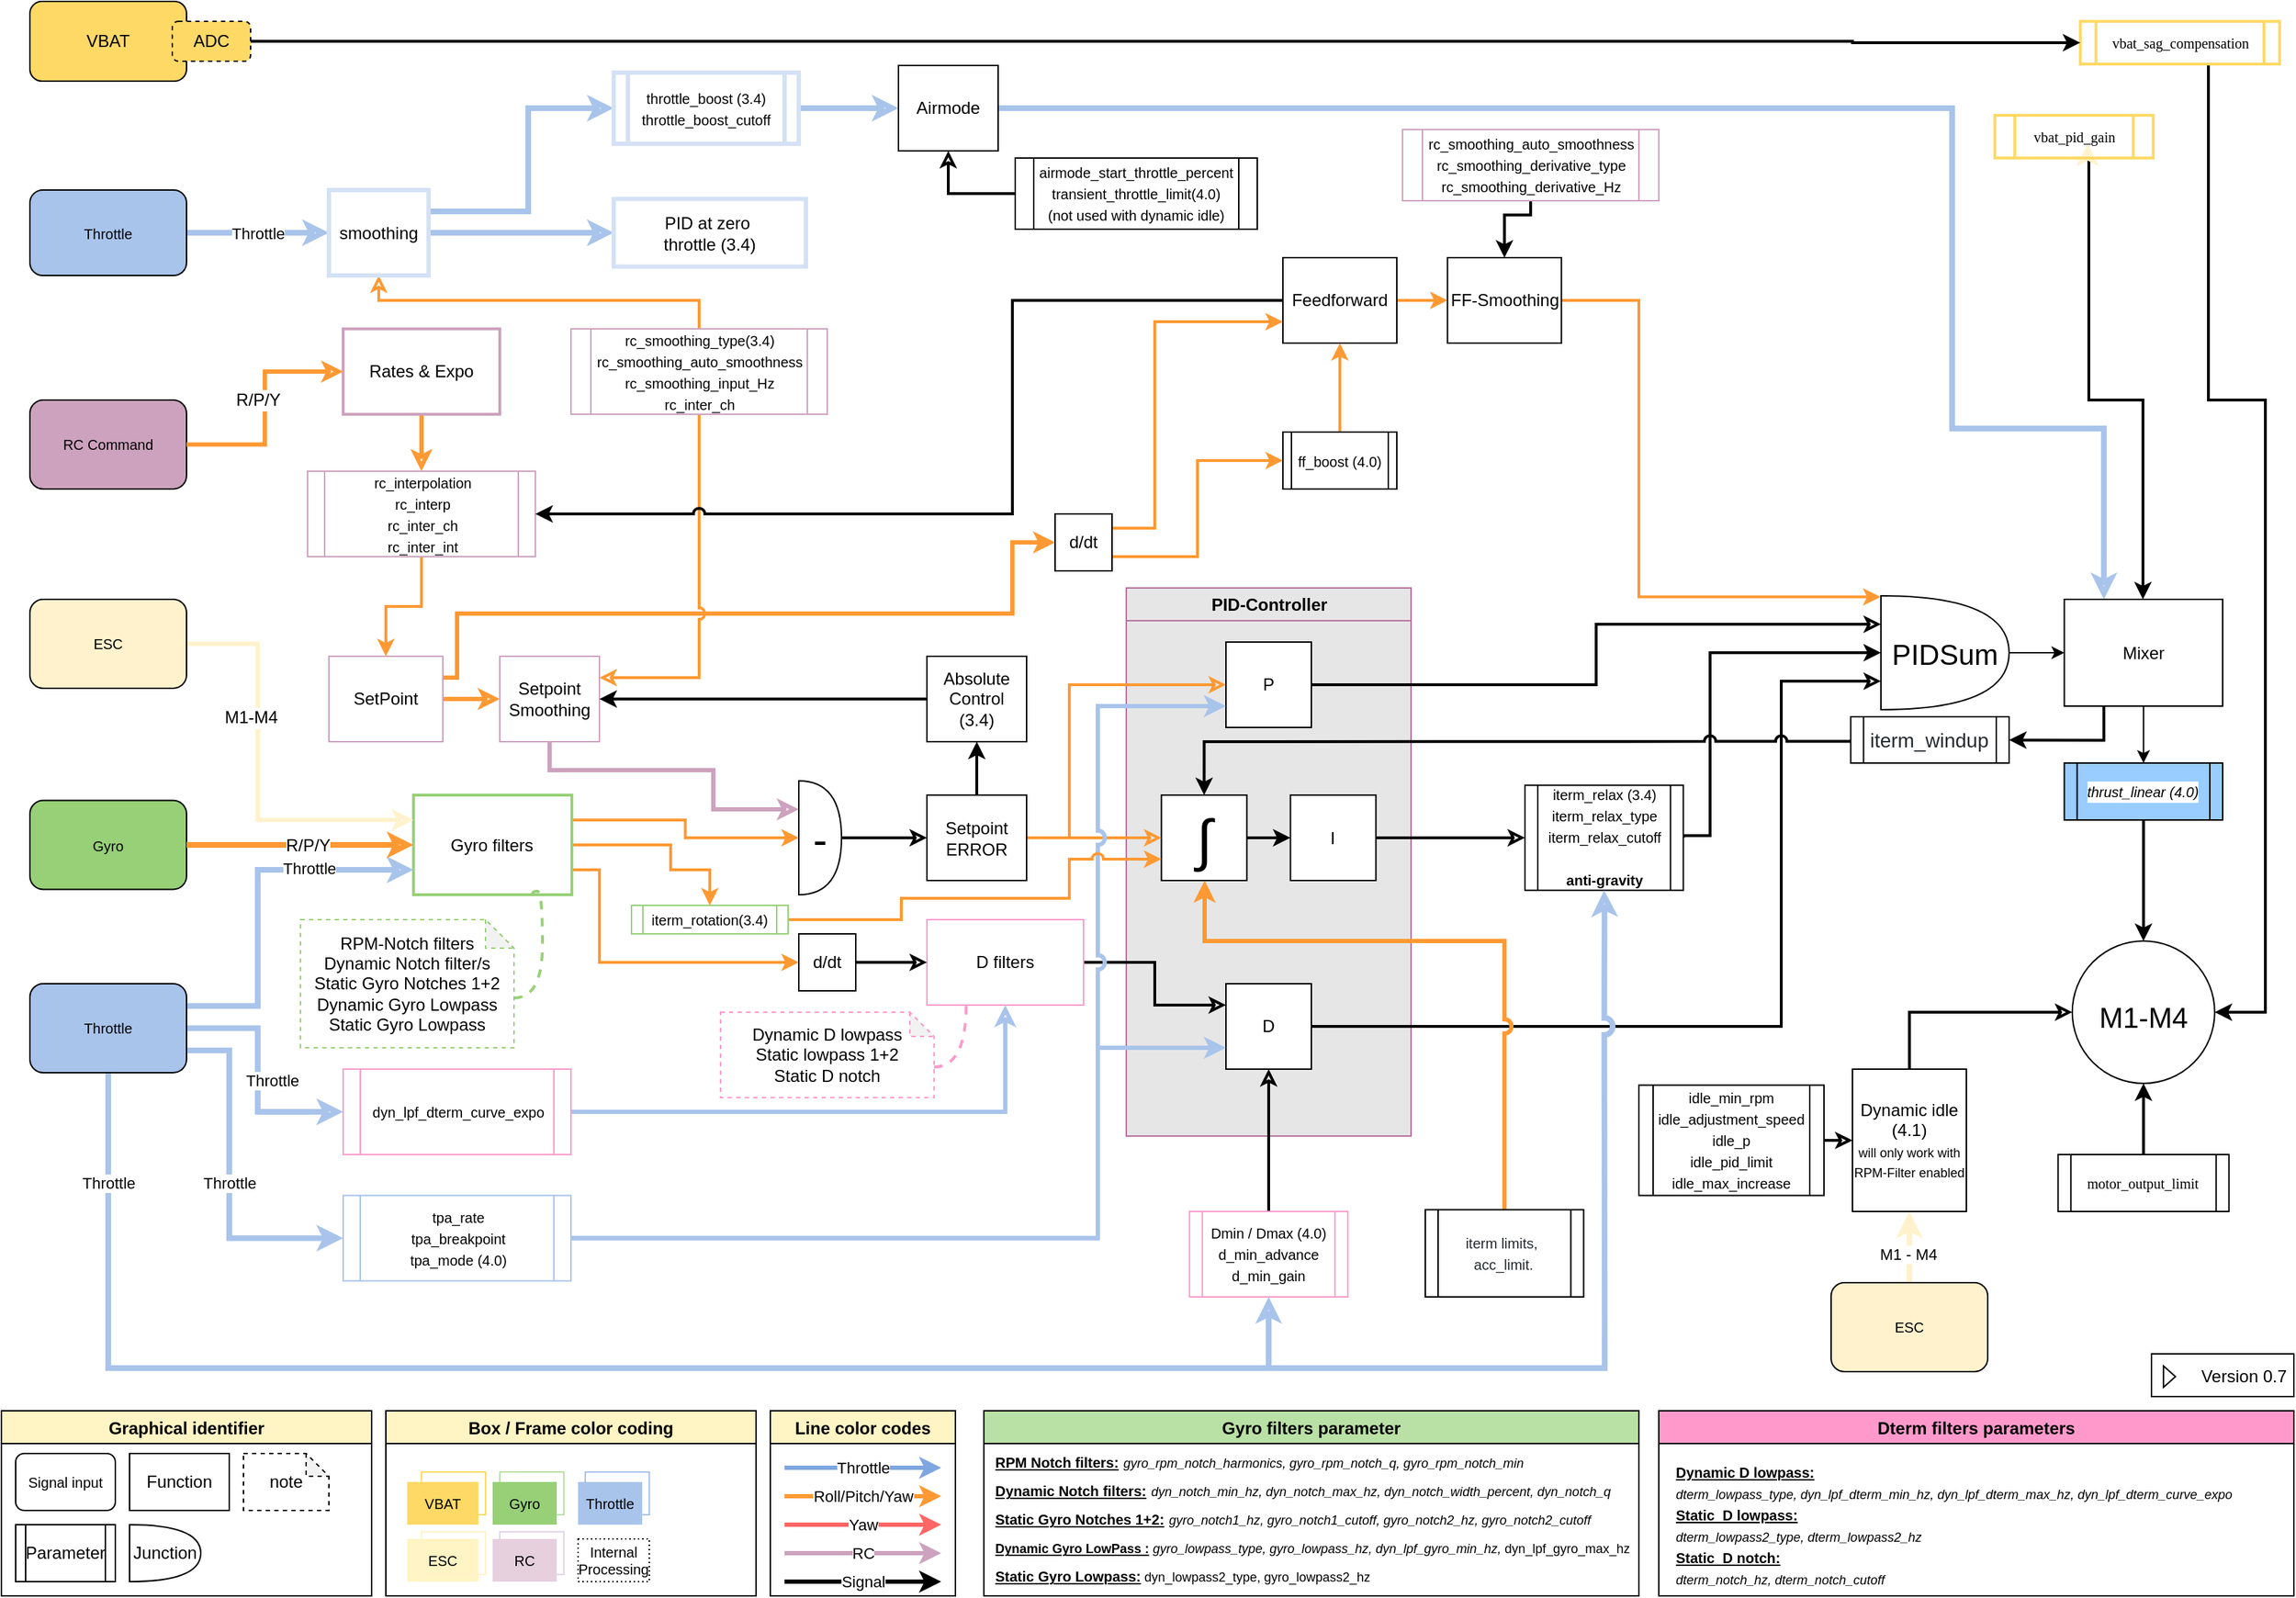 <mxfile compressed="false" version="13.6.2" type="github">
  <diagram name="Page-1" id="74e2e168-ea6b-b213-b513-2b3c1d86103e">
    <mxGraphModel dx="1422" dy="762" grid="1" gridSize="10" guides="1" tooltips="1" connect="1" arrows="1" fold="1" page="1" pageScale="1" pageWidth="1654" pageHeight="1169" background="#ffffff" math="0" shadow="0">
      <root>
        <mxCell id="0" />
        <mxCell id="1" parent="0" />
        <mxCell id="WWWGr8wKS7NOQKFkhAS5-83" value="PID-Controller" style="swimlane;fontSize=12;html=1;strokeColor=#B5739D;swimlaneFillColor=#E6E6E6;fillColor=#E6E6E6;" parent="1" vertex="1">
          <mxGeometry x="820" y="442" width="200" height="385" as="geometry" />
        </mxCell>
        <mxCell id="YZIkhoDz0om83u3jAHZu-41" value="P" style="whiteSpace=wrap;html=1;aspect=fixed;fillColor=#FFFFFF;fontSize=12;" parent="WWWGr8wKS7NOQKFkhAS5-83" vertex="1">
          <mxGeometry x="70" y="38" width="60" height="60" as="geometry" />
        </mxCell>
        <mxCell id="YZIkhoDz0om83u3jAHZu-43" value="D" style="whiteSpace=wrap;html=1;aspect=fixed;fillColor=#FFFFFF;fontSize=12;" parent="WWWGr8wKS7NOQKFkhAS5-83" vertex="1">
          <mxGeometry x="70" y="278" width="60" height="60" as="geometry" />
        </mxCell>
        <mxCell id="WWWGr8wKS7NOQKFkhAS5-86" value="" style="group" parent="WWWGr8wKS7NOQKFkhAS5-83" vertex="1" connectable="0">
          <mxGeometry x="24.69" y="145.5" width="150.61" height="60" as="geometry" />
        </mxCell>
        <mxCell id="YZIkhoDz0om83u3jAHZu-42" value="I" style="whiteSpace=wrap;html=1;aspect=fixed;fillColor=#FFFFFF;fontSize=12;" parent="WWWGr8wKS7NOQKFkhAS5-86" vertex="1">
          <mxGeometry x="90.61" width="60" height="60" as="geometry" />
        </mxCell>
        <mxCell id="WWWGr8wKS7NOQKFkhAS5-4" value="&lt;div&gt;&lt;font style=&quot;font-size: 40px&quot;&gt;∫&lt;/font&gt;&lt;/div&gt;" style="whiteSpace=wrap;html=1;aspect=fixed;fillColor=#FFFFFF;fontSize=12;" parent="WWWGr8wKS7NOQKFkhAS5-86" vertex="1">
          <mxGeometry width="60" height="60" as="geometry" />
        </mxCell>
        <mxCell id="WWWGr8wKS7NOQKFkhAS5-5" style="edgeStyle=orthogonalEdgeStyle;rounded=0;orthogonalLoop=1;jettySize=auto;html=1;strokeWidth=2;fontSize=12;" parent="WWWGr8wKS7NOQKFkhAS5-86" source="WWWGr8wKS7NOQKFkhAS5-4" target="YZIkhoDz0om83u3jAHZu-42" edge="1">
          <mxGeometry relative="1" as="geometry" />
        </mxCell>
        <mxCell id="4UiRcspPQ9_xsY6W7M90-56" value="&lt;font style=&quot;font-size: 20px&quot;&gt;M1-M4&lt;/font&gt;" style="verticalLabelPosition=middle;shadow=0;dashed=0;align=center;html=1;verticalAlign=middle;strokeWidth=1;shape=ellipse;fontSize=32;perimeter=ellipsePerimeter;" parent="1" vertex="1">
          <mxGeometry x="1484.39" y="690" width="100" height="100" as="geometry" />
        </mxCell>
        <mxCell id="4UiRcspPQ9_xsY6W7M90-65" style="edgeStyle=orthogonalEdgeStyle;rounded=0;orthogonalLoop=1;jettySize=auto;html=1;exitX=0.5;exitY=1;exitDx=0;exitDy=0;strokeWidth=2;" parent="1" source="w2lD-hBrVrexgJdN9BYj-25" target="4UiRcspPQ9_xsY6W7M90-56" edge="1">
          <mxGeometry relative="1" as="geometry">
            <mxPoint x="1461.22" y="612.483" as="sourcePoint" />
          </mxGeometry>
        </mxCell>
        <mxCell id="w2lD-hBrVrexgJdN9BYj-8" style="edgeStyle=orthogonalEdgeStyle;rounded=0;orthogonalLoop=1;jettySize=auto;html=1;" parent="1" source="w2lD-hBrVrexgJdN9BYj-7" target="4UiRcspPQ9_xsY6W7M90-61" edge="1">
          <mxGeometry relative="1" as="geometry" />
        </mxCell>
        <mxCell id="w2lD-hBrVrexgJdN9BYj-7" value="&lt;font style=&quot;font-size: 20px&quot;&gt;PIDSum&lt;/font&gt;" style="shape=or;whiteSpace=wrap;html=1;" parent="1" vertex="1">
          <mxGeometry x="1350" y="447.5" width="90" height="80" as="geometry" />
        </mxCell>
        <mxCell id="w2lD-hBrVrexgJdN9BYj-17" style="edgeStyle=orthogonalEdgeStyle;rounded=0;orthogonalLoop=1;jettySize=auto;html=1;strokeWidth=2;exitX=0.5;exitY=1;exitDx=0;exitDy=0;" parent="1" source="w2lD-hBrVrexgJdN9BYj-13" target="4UiRcspPQ9_xsY6W7M90-61" edge="1">
          <mxGeometry relative="1" as="geometry">
            <Array as="points">
              <mxPoint x="1496" y="310" />
              <mxPoint x="1534" y="310" />
            </Array>
          </mxGeometry>
        </mxCell>
        <mxCell id="g_LAPnDDZJ9LDUpSgcGy-13" style="edgeStyle=orthogonalEdgeStyle;rounded=0;jumpStyle=arc;orthogonalLoop=1;jettySize=auto;html=1;exitX=0.5;exitY=1;exitDx=0;exitDy=0;strokeColor=#FFF2CC;strokeWidth=3;" edge="1" parent="1" source="w2lD-hBrVrexgJdN9BYj-13">
          <mxGeometry relative="1" as="geometry">
            <mxPoint x="1495.235" y="130" as="targetPoint" />
          </mxGeometry>
        </mxCell>
        <mxCell id="w2lD-hBrVrexgJdN9BYj-13" value="&lt;div class=&quot;page&quot; title=&quot;Page 1&quot;&gt;&lt;div class=&quot;section&quot;&gt;&lt;div class=&quot;layoutArea&quot;&gt;&lt;div class=&quot;column&quot;&gt;&lt;p&gt;&lt;span style=&quot;font-family: &amp;#34;liberationsans&amp;#34;&quot;&gt;&lt;font style=&quot;font-size: 10px&quot;&gt;vbat_pid_gain&lt;/font&gt;&lt;/span&gt;&lt;/p&gt;&lt;/div&gt;&lt;/div&gt;&lt;/div&gt;&lt;/div&gt;" style="shape=process;whiteSpace=wrap;html=1;backgroundOutline=1;strokeWidth=2;size=0.123;strokeColor=#FFD966;fillColor=none;" parent="1" vertex="1">
          <mxGeometry x="1430" y="110" width="111.22" height="30" as="geometry" />
        </mxCell>
        <mxCell id="w2lD-hBrVrexgJdN9BYj-22" style="edgeStyle=orthogonalEdgeStyle;rounded=0;orthogonalLoop=1;jettySize=auto;html=1;entryX=1;entryY=0.5;entryDx=0;entryDy=0;exitX=0.5;exitY=1;exitDx=0;exitDy=0;strokeWidth=2;" parent="1" source="w2lD-hBrVrexgJdN9BYj-18" target="4UiRcspPQ9_xsY6W7M90-56" edge="1">
          <mxGeometry relative="1" as="geometry">
            <mxPoint x="1610" y="460.0" as="targetPoint" />
            <Array as="points">
              <mxPoint x="1580" y="310" />
              <mxPoint x="1620" y="310" />
              <mxPoint x="1620" y="740" />
            </Array>
          </mxGeometry>
        </mxCell>
        <mxCell id="w2lD-hBrVrexgJdN9BYj-18" value="&lt;div class=&quot;page&quot; title=&quot;Page 1&quot;&gt;&lt;div class=&quot;section&quot;&gt;&lt;div class=&quot;layoutArea&quot;&gt;&lt;div class=&quot;column&quot;&gt;&lt;div class=&quot;page&quot; title=&quot;Page 1&quot;&gt;&lt;div class=&quot;section&quot;&gt;&lt;div class=&quot;layoutArea&quot;&gt;&lt;div class=&quot;column&quot;&gt;&lt;p&gt;&lt;span style=&quot;font-family: &amp;#34;liberationsans&amp;#34;&quot;&gt;&lt;font style=&quot;font-size: 10px&quot;&gt;vbat_sag_compensation&lt;/font&gt;&lt;/span&gt;&lt;/p&gt;&lt;/div&gt;&lt;/div&gt;&lt;/div&gt;&lt;/div&gt;&lt;/div&gt;&lt;/div&gt;&lt;/div&gt;&lt;/div&gt;" style="shape=process;whiteSpace=wrap;html=1;backgroundOutline=1;strokeWidth=2;size=0.077;strokeColor=#FFD966;fillColor=none;" parent="1" vertex="1">
          <mxGeometry x="1490" y="44" width="140" height="30" as="geometry" />
        </mxCell>
        <mxCell id="w2lD-hBrVrexgJdN9BYj-20" style="edgeStyle=orthogonalEdgeStyle;rounded=0;orthogonalLoop=1;jettySize=auto;html=1;strokeWidth=2;exitX=1;exitY=0.5;exitDx=0;exitDy=0;entryX=0;entryY=0.5;entryDx=0;entryDy=0;" parent="1" source="w2lD-hBrVrexgJdN9BYj-15" target="w2lD-hBrVrexgJdN9BYj-18" edge="1">
          <mxGeometry relative="1" as="geometry">
            <Array as="points">
              <mxPoint x="1330" y="58" />
              <mxPoint x="1490" y="59" />
            </Array>
            <mxPoint x="1420" y="40" as="targetPoint" />
          </mxGeometry>
        </mxCell>
        <mxCell id="w2lD-hBrVrexgJdN9BYj-24" style="edgeStyle=orthogonalEdgeStyle;rounded=0;orthogonalLoop=1;jettySize=auto;html=1;entryX=0.5;entryY=1;entryDx=0;entryDy=0;strokeWidth=2;" parent="1" source="w2lD-hBrVrexgJdN9BYj-23" target="4UiRcspPQ9_xsY6W7M90-56" edge="1">
          <mxGeometry relative="1" as="geometry" />
        </mxCell>
        <mxCell id="w2lD-hBrVrexgJdN9BYj-23" value="&lt;div class=&quot;page&quot; title=&quot;Page 1&quot;&gt;&lt;div class=&quot;section&quot;&gt;&lt;div class=&quot;layoutArea&quot;&gt;&lt;div class=&quot;column&quot;&gt;&lt;div class=&quot;page&quot; title=&quot;Page 1&quot;&gt;&lt;div class=&quot;section&quot; style=&quot;background-color: rgb(255 , 255 , 255)&quot;&gt;&lt;div class=&quot;layoutArea&quot;&gt;&lt;div class=&quot;column&quot;&gt;&lt;p&gt;&lt;span style=&quot;font-family: &amp;#34;liberationsans&amp;#34;&quot;&gt;&lt;font style=&quot;font-size: 10px&quot;&gt;motor_output_limit&lt;/font&gt;&lt;/span&gt;&lt;/p&gt;&lt;/div&gt;&lt;/div&gt;&lt;/div&gt;&lt;/div&gt;&lt;/div&gt;&lt;/div&gt;&lt;/div&gt;&lt;/div&gt;" style="shape=process;whiteSpace=wrap;html=1;backgroundOutline=1;strokeWidth=1;size=0.077;fillColor=#FFFFFF;" parent="1" vertex="1">
          <mxGeometry x="1474.39" y="840" width="120" height="40" as="geometry" />
        </mxCell>
        <mxCell id="w2lD-hBrVrexgJdN9BYj-26" style="edgeStyle=orthogonalEdgeStyle;rounded=0;orthogonalLoop=1;jettySize=auto;html=1;entryX=0.5;entryY=0;entryDx=0;entryDy=0;" parent="1" source="4UiRcspPQ9_xsY6W7M90-61" target="w2lD-hBrVrexgJdN9BYj-25" edge="1">
          <mxGeometry relative="1" as="geometry" />
        </mxCell>
        <mxCell id="g_LAPnDDZJ9LDUpSgcGy-47" style="edgeStyle=orthogonalEdgeStyle;rounded=0;jumpStyle=arc;orthogonalLoop=1;jettySize=auto;html=1;entryX=1;entryY=0.5;entryDx=0;entryDy=0;strokeWidth=2;exitX=0.25;exitY=1;exitDx=0;exitDy=0;" edge="1" parent="1" source="4UiRcspPQ9_xsY6W7M90-61" target="g_LAPnDDZJ9LDUpSgcGy-46">
          <mxGeometry relative="1" as="geometry">
            <Array as="points">
              <mxPoint x="1507" y="549" />
              <mxPoint x="1460" y="549" />
            </Array>
          </mxGeometry>
        </mxCell>
        <UserObject label="Mixer" treeRoot="1" id="4UiRcspPQ9_xsY6W7M90-61">
          <mxCell style="whiteSpace=wrap;html=1;align=center;treeFolding=1;treeMoving=1;newEdgeStyle={&quot;edgeStyle&quot;:&quot;elbowEdgeStyle&quot;,&quot;startArrow&quot;:&quot;none&quot;,&quot;endArrow&quot;:&quot;none&quot;};rounded=0;rotation=0;" parent="1" vertex="1">
            <mxGeometry x="1478.78" y="450" width="111.22" height="75" as="geometry" />
          </mxCell>
        </UserObject>
        <mxCell id="w2lD-hBrVrexgJdN9BYj-25" value="&lt;div class=&quot;page&quot; title=&quot;Page 1&quot;&gt;&lt;div class=&quot;section&quot;&gt;&lt;div class=&quot;layoutArea&quot;&gt;&lt;div class=&quot;column&quot;&gt;&lt;div class=&quot;page&quot; title=&quot;Page 1&quot;&gt;&lt;div class=&quot;section&quot; style=&quot;background-color: rgb(255 , 255 , 255)&quot;&gt;&lt;div class=&quot;layoutArea&quot;&gt;&lt;div class=&quot;column&quot;&gt;&lt;p&gt;&lt;i&gt;&lt;font style=&quot;font-size: 10px&quot;&gt;thrust_linear (4.0)&lt;/font&gt;&lt;/i&gt;&lt;br&gt;&lt;/p&gt;&lt;/div&gt;&lt;/div&gt;&lt;/div&gt;&lt;/div&gt;&lt;/div&gt;&lt;/div&gt;&lt;/div&gt;&lt;/div&gt;" style="shape=process;whiteSpace=wrap;html=1;backgroundOutline=1;strokeWidth=1;size=0.077;fillColor=#99CCFF;" parent="1" vertex="1">
          <mxGeometry x="1478.78" y="565" width="111.22" height="40" as="geometry" />
        </mxCell>
        <mxCell id="YZIkhoDz0om83u3jAHZu-12" value="Box / Frame color coding" style="swimlane;fillColor=#FFF4C3;" parent="1" vertex="1">
          <mxGeometry x="300" y="1020" width="260" height="130" as="geometry" />
        </mxCell>
        <mxCell id="g_LAPnDDZJ9LDUpSgcGy-12" value="" style="rounded=0;whiteSpace=wrap;html=1;fontSize=10;fillColor=none;strokeColor=#E1D5E7;" vertex="1" parent="YZIkhoDz0om83u3jAHZu-12">
          <mxGeometry x="80" y="85" width="45" height="30" as="geometry" />
        </mxCell>
        <mxCell id="g_LAPnDDZJ9LDUpSgcGy-9" value="" style="rounded=0;whiteSpace=wrap;html=1;fillColor=#FFFFFF;fontSize=10;strokeColor=#B9E0A5;" vertex="1" parent="YZIkhoDz0om83u3jAHZu-12">
          <mxGeometry x="80" y="43" width="45" height="30" as="geometry" />
        </mxCell>
        <mxCell id="g_LAPnDDZJ9LDUpSgcGy-10" value="" style="rounded=0;whiteSpace=wrap;html=1;fillColor=#FFFFFF;fontSize=10;strokeColor=#A9C4EB;" vertex="1" parent="YZIkhoDz0om83u3jAHZu-12">
          <mxGeometry x="140" y="43" width="45" height="30" as="geometry" />
        </mxCell>
        <mxCell id="g_LAPnDDZJ9LDUpSgcGy-8" value="" style="rounded=0;whiteSpace=wrap;html=1;fontSize=10;strokeColor=#FFD966;fillColor=none;" vertex="1" parent="YZIkhoDz0om83u3jAHZu-12">
          <mxGeometry x="25" y="43" width="45" height="30" as="geometry" />
        </mxCell>
        <mxCell id="YZIkhoDz0om83u3jAHZu-13" value="VBAT" style="rounded=0;whiteSpace=wrap;html=1;dashed=1;fontSize=10;strokeColor=none;fillColor=#FFD966;" parent="YZIkhoDz0om83u3jAHZu-12" vertex="1">
          <mxGeometry x="15" y="50" width="50" height="30" as="geometry" />
        </mxCell>
        <mxCell id="YZIkhoDz0om83u3jAHZu-15" value="Gyro" style="rounded=0;whiteSpace=wrap;html=1;dashed=1;fillColor=#97D077;fontSize=10;strokeColor=none;" parent="YZIkhoDz0om83u3jAHZu-12" vertex="1">
          <mxGeometry x="75" y="50" width="45" height="30" as="geometry" />
        </mxCell>
        <mxCell id="YZIkhoDz0om83u3jAHZu-14" value="Throttle" style="rounded=0;whiteSpace=wrap;html=1;dashed=1;fillColor=#A9C4EB;fontSize=10;strokeColor=none;" parent="YZIkhoDz0om83u3jAHZu-12" vertex="1">
          <mxGeometry x="135" y="50" width="45" height="30" as="geometry" />
        </mxCell>
        <mxCell id="YZIkhoDz0om83u3jAHZu-17" value="ESC" style="rounded=0;whiteSpace=wrap;html=1;dashed=1;fillColor=#FFF4C3;fontSize=10;strokeColor=none;" parent="YZIkhoDz0om83u3jAHZu-12" vertex="1">
          <mxGeometry x="15" y="90" width="50" height="30" as="geometry" />
        </mxCell>
        <mxCell id="YZIkhoDz0om83u3jAHZu-16" value="RC" style="rounded=0;whiteSpace=wrap;html=1;dashed=1;fillColor=#E6D0DE;fontSize=10;strokeColor=none;" parent="YZIkhoDz0om83u3jAHZu-12" vertex="1">
          <mxGeometry x="75" y="90" width="45" height="30" as="geometry" />
        </mxCell>
        <mxCell id="YZIkhoDz0om83u3jAHZu-40" value="&lt;font style=&quot;font-size: 10px;&quot;&gt;Internal Processing&lt;/font&gt;" style="rounded=0;whiteSpace=wrap;html=1;dashed=1;fillColor=#FFFFFF;fontSize=10;dashPattern=1 2;" parent="YZIkhoDz0om83u3jAHZu-12" vertex="1">
          <mxGeometry x="135" y="90" width="50" height="30" as="geometry" />
        </mxCell>
        <mxCell id="g_LAPnDDZJ9LDUpSgcGy-11" value="" style="rounded=0;whiteSpace=wrap;html=1;fontSize=10;fillColor=none;strokeColor=#FFF2CC;" vertex="1" parent="YZIkhoDz0om83u3jAHZu-12">
          <mxGeometry x="25" y="85" width="45" height="30" as="geometry" />
        </mxCell>
        <mxCell id="YZIkhoDz0om83u3jAHZu-18" value="Graphical identifier" style="swimlane;fillColor=#FFF4C3;" parent="1" vertex="1">
          <mxGeometry x="30" y="1020" width="260" height="130" as="geometry" />
        </mxCell>
        <mxCell id="YZIkhoDz0om83u3jAHZu-1" value="&lt;font size=&quot;1&quot;&gt;Signal input&lt;/font&gt;" style="rounded=1;whiteSpace=wrap;html=1;" parent="YZIkhoDz0om83u3jAHZu-18" vertex="1">
          <mxGeometry x="10" y="30" width="70" height="40" as="geometry" />
        </mxCell>
        <mxCell id="YZIkhoDz0om83u3jAHZu-2" value="Function" style="rounded=0;whiteSpace=wrap;html=1;" parent="YZIkhoDz0om83u3jAHZu-18" vertex="1">
          <mxGeometry x="90" y="30" width="70" height="40" as="geometry" />
        </mxCell>
        <mxCell id="YZIkhoDz0om83u3jAHZu-3" value="Parameter" style="shape=process;whiteSpace=wrap;html=1;backgroundOutline=1;" parent="YZIkhoDz0om83u3jAHZu-18" vertex="1">
          <mxGeometry x="10" y="80" width="70" height="40" as="geometry" />
        </mxCell>
        <mxCell id="YZIkhoDz0om83u3jAHZu-4" value="Junction" style="shape=or;whiteSpace=wrap;html=1;" parent="YZIkhoDz0om83u3jAHZu-18" vertex="1">
          <mxGeometry x="90" y="80" width="50" height="40" as="geometry" />
        </mxCell>
        <mxCell id="WWWGr8wKS7NOQKFkhAS5-44" value="&lt;font style=&quot;font-size: 12px&quot;&gt;note&lt;br&gt;&lt;/font&gt;" style="shape=note;whiteSpace=wrap;html=1;backgroundOutline=1;darkOpacity=0.05;fontSize=12;dashed=1;size=16;fillColor=#FFFFFF;" parent="YZIkhoDz0om83u3jAHZu-18" vertex="1">
          <mxGeometry x="170" y="30" width="60" height="40" as="geometry" />
        </mxCell>
        <mxCell id="YZIkhoDz0om83u3jAHZu-19" value="Line color codes" style="swimlane;fillColor=#FFF4C3;" parent="1" vertex="1">
          <mxGeometry x="570" y="1020" width="130" height="130" as="geometry" />
        </mxCell>
        <mxCell id="YZIkhoDz0om83u3jAHZu-25" value="" style="endArrow=classic;html=1;strokeWidth=3;strokeColor=#FF9933;" parent="YZIkhoDz0om83u3jAHZu-19" edge="1">
          <mxGeometry relative="1" as="geometry">
            <mxPoint x="10" y="60" as="sourcePoint" />
            <mxPoint x="120" y="60" as="targetPoint" />
            <Array as="points" />
          </mxGeometry>
        </mxCell>
        <mxCell id="YZIkhoDz0om83u3jAHZu-26" value="Roll/Pitch/Yaw" style="edgeLabel;resizable=0;html=1;align=center;verticalAlign=middle;" parent="YZIkhoDz0om83u3jAHZu-25" connectable="0" vertex="1">
          <mxGeometry relative="1" as="geometry" />
        </mxCell>
        <mxCell id="YZIkhoDz0om83u3jAHZu-29" value="" style="endArrow=classic;html=1;strokeWidth=3;strokeColor=#FF6666;" parent="YZIkhoDz0om83u3jAHZu-19" edge="1">
          <mxGeometry relative="1" as="geometry">
            <mxPoint x="10" y="80" as="sourcePoint" />
            <mxPoint x="120" y="80" as="targetPoint" />
            <Array as="points" />
          </mxGeometry>
        </mxCell>
        <mxCell id="YZIkhoDz0om83u3jAHZu-30" value="Yaw" style="edgeLabel;resizable=0;html=1;align=center;verticalAlign=middle;" parent="YZIkhoDz0om83u3jAHZu-29" connectable="0" vertex="1">
          <mxGeometry relative="1" as="geometry" />
        </mxCell>
        <mxCell id="YZIkhoDz0om83u3jAHZu-31" value="dd" style="endArrow=classic;html=1;strokeWidth=3;strokeColor=#CDA2BE;" parent="YZIkhoDz0om83u3jAHZu-19" edge="1">
          <mxGeometry relative="1" as="geometry">
            <mxPoint x="10" y="100" as="sourcePoint" />
            <mxPoint x="120" y="100" as="targetPoint" />
            <Array as="points" />
          </mxGeometry>
        </mxCell>
        <mxCell id="YZIkhoDz0om83u3jAHZu-32" value="RC" style="edgeLabel;resizable=0;html=1;align=center;verticalAlign=middle;" parent="YZIkhoDz0om83u3jAHZu-31" connectable="0" vertex="1">
          <mxGeometry relative="1" as="geometry" />
        </mxCell>
        <mxCell id="YZIkhoDz0om83u3jAHZu-36" value="dd" style="endArrow=classic;html=1;strokeWidth=3;" parent="YZIkhoDz0om83u3jAHZu-19" edge="1">
          <mxGeometry relative="1" as="geometry">
            <mxPoint x="10" y="120" as="sourcePoint" />
            <mxPoint x="120" y="120" as="targetPoint" />
            <Array as="points" />
          </mxGeometry>
        </mxCell>
        <mxCell id="YZIkhoDz0om83u3jAHZu-37" value="Signal" style="edgeLabel;resizable=0;html=1;align=center;verticalAlign=middle;" parent="YZIkhoDz0om83u3jAHZu-36" connectable="0" vertex="1">
          <mxGeometry relative="1" as="geometry" />
        </mxCell>
        <mxCell id="YZIkhoDz0om83u3jAHZu-38" value="" style="endArrow=classic;html=1;strokeWidth=3;strokeColor=#7EA6E0;" parent="YZIkhoDz0om83u3jAHZu-19" edge="1">
          <mxGeometry relative="1" as="geometry">
            <mxPoint x="10" y="40" as="sourcePoint" />
            <mxPoint x="120" y="40" as="targetPoint" />
            <Array as="points" />
          </mxGeometry>
        </mxCell>
        <mxCell id="YZIkhoDz0om83u3jAHZu-39" value="Throttle" style="edgeLabel;resizable=0;html=1;align=center;verticalAlign=middle;" parent="YZIkhoDz0om83u3jAHZu-38" connectable="0" vertex="1">
          <mxGeometry relative="1" as="geometry" />
        </mxCell>
        <mxCell id="YZIkhoDz0om83u3jAHZu-44" style="edgeStyle=orthogonalEdgeStyle;rounded=0;orthogonalLoop=1;jettySize=auto;html=1;entryX=0;entryY=0.25;entryDx=0;entryDy=0;entryPerimeter=0;strokeWidth=2;fontSize=12;endFill=0;" parent="1" source="YZIkhoDz0om83u3jAHZu-41" target="w2lD-hBrVrexgJdN9BYj-7" edge="1">
          <mxGeometry relative="1" as="geometry" />
        </mxCell>
        <mxCell id="WWWGr8wKS7NOQKFkhAS5-2" style="edgeStyle=orthogonalEdgeStyle;rounded=0;orthogonalLoop=1;jettySize=auto;html=1;strokeWidth=2;fontSize=12;endFill=0;" parent="1" source="YZIkhoDz0om83u3jAHZu-42" target="WWWGr8wKS7NOQKFkhAS5-1" edge="1">
          <mxGeometry relative="1" as="geometry" />
        </mxCell>
        <mxCell id="YZIkhoDz0om83u3jAHZu-46" style="edgeStyle=orthogonalEdgeStyle;rounded=0;orthogonalLoop=1;jettySize=auto;html=1;entryX=0;entryY=0.75;entryDx=0;entryDy=0;entryPerimeter=0;strokeWidth=2;fontSize=12;exitX=1;exitY=0.5;exitDx=0;exitDy=0;endFill=0;" parent="1" source="YZIkhoDz0om83u3jAHZu-43" target="w2lD-hBrVrexgJdN9BYj-7" edge="1">
          <mxGeometry relative="1" as="geometry">
            <mxPoint x="990" y="690" as="sourcePoint" />
            <Array as="points">
              <mxPoint x="1280" y="750" />
              <mxPoint x="1280" y="508" />
            </Array>
          </mxGeometry>
        </mxCell>
        <mxCell id="WWWGr8wKS7NOQKFkhAS5-3" style="edgeStyle=orthogonalEdgeStyle;rounded=0;orthogonalLoop=1;jettySize=auto;html=1;entryX=0;entryY=0.5;entryDx=0;entryDy=0;entryPerimeter=0;strokeWidth=2;exitX=1;exitY=0.5;exitDx=0;exitDy=0;" parent="1" source="WWWGr8wKS7NOQKFkhAS5-1" target="w2lD-hBrVrexgJdN9BYj-7" edge="1">
          <mxGeometry relative="1" as="geometry">
            <Array as="points">
              <mxPoint x="1230" y="616" />
              <mxPoint x="1230" y="488" />
            </Array>
          </mxGeometry>
        </mxCell>
        <mxCell id="WWWGr8wKS7NOQKFkhAS5-1" value="&lt;div class=&quot;page&quot; title=&quot;Page 1&quot;&gt;&lt;div class=&quot;section&quot;&gt;&lt;div class=&quot;layoutArea&quot;&gt;&lt;div class=&quot;column&quot;&gt;&lt;div class=&quot;page&quot; title=&quot;Page 1&quot;&gt;&lt;div class=&quot;section&quot;&gt;&lt;div class=&quot;layoutArea&quot; style=&quot;font-size: 10px&quot;&gt;&lt;div class=&quot;column&quot; style=&quot;line-height: 50%&quot;&gt;&lt;p&gt;iterm_relax (3.4)&lt;/p&gt;&lt;p&gt;iterm_relax_type&lt;/p&gt;&lt;p&gt;iterm_relax_cutoff&lt;/p&gt;&lt;p&gt;&lt;br&gt;&lt;/p&gt;&lt;p&gt;&lt;b&gt;anti-gravity&lt;/b&gt;&lt;/p&gt;&lt;/div&gt;&lt;/div&gt;&lt;/div&gt;&lt;/div&gt;&lt;/div&gt;&lt;/div&gt;&lt;/div&gt;&lt;/div&gt;" style="shape=process;whiteSpace=wrap;html=1;backgroundOutline=1;strokeWidth=1;size=0.077;fillColor=#FFFFFF;" parent="1" vertex="1">
          <mxGeometry x="1100" y="580.62" width="111.22" height="73.75" as="geometry" />
        </mxCell>
        <mxCell id="WWWGr8wKS7NOQKFkhAS5-7" style="edgeStyle=orthogonalEdgeStyle;rounded=0;orthogonalLoop=1;jettySize=auto;html=1;entryX=0;entryY=0.5;entryDx=0;entryDy=0;strokeWidth=2;fontSize=12;endFill=0;strokeColor=#FF9933;" parent="1" source="WWWGr8wKS7NOQKFkhAS5-6" target="WWWGr8wKS7NOQKFkhAS5-4" edge="1">
          <mxGeometry relative="1" as="geometry" />
        </mxCell>
        <mxCell id="WWWGr8wKS7NOQKFkhAS5-8" style="edgeStyle=orthogonalEdgeStyle;rounded=0;orthogonalLoop=1;jettySize=auto;html=1;entryX=0;entryY=0.5;entryDx=0;entryDy=0;strokeWidth=2;fontSize=12;endFill=0;strokeColor=#FF9933;" parent="1" source="WWWGr8wKS7NOQKFkhAS5-6" target="YZIkhoDz0om83u3jAHZu-41" edge="1">
          <mxGeometry relative="1" as="geometry">
            <Array as="points">
              <mxPoint x="780" y="618" />
              <mxPoint x="780" y="510" />
            </Array>
          </mxGeometry>
        </mxCell>
        <mxCell id="g_LAPnDDZJ9LDUpSgcGy-7" style="edgeStyle=orthogonalEdgeStyle;rounded=0;orthogonalLoop=1;jettySize=auto;html=1;entryX=0.5;entryY=1;entryDx=0;entryDy=0;strokeWidth=2;" edge="1" parent="1" source="WWWGr8wKS7NOQKFkhAS5-6" target="g_LAPnDDZJ9LDUpSgcGy-3">
          <mxGeometry relative="1" as="geometry" />
        </mxCell>
        <mxCell id="WWWGr8wKS7NOQKFkhAS5-6" value="Setpoint&lt;br&gt;ERROR" style="whiteSpace=wrap;html=1;fillColor=#FFFFFF;fontSize=12;" parent="1" vertex="1">
          <mxGeometry x="680" y="587.5" width="70" height="60" as="geometry" />
        </mxCell>
        <mxCell id="WWWGr8wKS7NOQKFkhAS5-10" style="edgeStyle=orthogonalEdgeStyle;rounded=0;orthogonalLoop=1;jettySize=auto;html=1;strokeWidth=2;fontSize=12;endFill=0;" parent="1" source="WWWGr8wKS7NOQKFkhAS5-9" target="WWWGr8wKS7NOQKFkhAS5-6" edge="1">
          <mxGeometry relative="1" as="geometry" />
        </mxCell>
        <mxCell id="WWWGr8wKS7NOQKFkhAS5-9" value="&lt;font style=&quot;font-size: 30px&quot;&gt;-&lt;/font&gt;" style="shape=or;whiteSpace=wrap;html=1;" parent="1" vertex="1">
          <mxGeometry x="590" y="577.5" width="30" height="80" as="geometry" />
        </mxCell>
        <mxCell id="WWWGr8wKS7NOQKFkhAS5-12" style="edgeStyle=orthogonalEdgeStyle;rounded=0;orthogonalLoop=1;jettySize=auto;html=1;strokeWidth=2;fontSize=12;endFill=0;" parent="1" source="WWWGr8wKS7NOQKFkhAS5-11" target="YZIkhoDz0om83u3jAHZu-43" edge="1">
          <mxGeometry relative="1" as="geometry" />
        </mxCell>
        <mxCell id="WWWGr8wKS7NOQKFkhAS5-11" value="&lt;div class=&quot;page&quot; title=&quot;Page 1&quot;&gt;&lt;div class=&quot;section&quot;&gt;&lt;div class=&quot;layoutArea&quot;&gt;&lt;div class=&quot;column&quot;&gt;&lt;div class=&quot;page&quot; title=&quot;Page 1&quot;&gt;&lt;div class=&quot;section&quot;&gt;&lt;div class=&quot;layoutArea&quot; style=&quot;font-size: 10px&quot;&gt;&lt;div class=&quot;column&quot; style=&quot;line-height: 50%&quot;&gt;&lt;p&gt;Dmin / Dmax (4.0)&lt;/p&gt;&lt;p&gt;d_min_advance&lt;/p&gt;&lt;p&gt;d_min_gain&lt;/p&gt;&lt;/div&gt;&lt;/div&gt;&lt;/div&gt;&lt;/div&gt;&lt;/div&gt;&lt;/div&gt;&lt;/div&gt;&lt;/div&gt;" style="shape=process;whiteSpace=wrap;html=1;backgroundOutline=1;strokeWidth=1;size=0.077;fillColor=#FFFFFF;strokeColor=#FF99CC;" parent="1" vertex="1">
          <mxGeometry x="864.39" y="880" width="111.22" height="60" as="geometry" />
        </mxCell>
        <mxCell id="WWWGr8wKS7NOQKFkhAS5-14" style="edgeStyle=orthogonalEdgeStyle;rounded=0;orthogonalLoop=1;jettySize=auto;html=1;strokeWidth=2;fontSize=12;endFill=0;entryX=0;entryY=0.25;entryDx=0;entryDy=0;" parent="1" source="WWWGr8wKS7NOQKFkhAS5-13" target="YZIkhoDz0om83u3jAHZu-43" edge="1">
          <mxGeometry relative="1" as="geometry" />
        </mxCell>
        <mxCell id="WWWGr8wKS7NOQKFkhAS5-13" value="D filters" style="whiteSpace=wrap;html=1;fillColor=#FFFFFF;fontSize=12;strokeColor=#FF99CC;" parent="1" vertex="1">
          <mxGeometry x="680" y="675" width="110" height="60" as="geometry" />
        </mxCell>
        <mxCell id="WWWGr8wKS7NOQKFkhAS5-16" style="edgeStyle=orthogonalEdgeStyle;rounded=0;orthogonalLoop=1;jettySize=auto;html=1;entryX=0;entryY=0.5;entryDx=0;entryDy=0;strokeWidth=2;fontSize=12;endFill=0;" parent="1" source="WWWGr8wKS7NOQKFkhAS5-15" target="WWWGr8wKS7NOQKFkhAS5-13" edge="1">
          <mxGeometry relative="1" as="geometry" />
        </mxCell>
        <mxCell id="WWWGr8wKS7NOQKFkhAS5-15" value="d/dt" style="whiteSpace=wrap;html=1;aspect=fixed;fillColor=#FFFFFF;fontSize=12;" parent="1" vertex="1">
          <mxGeometry x="590" y="685" width="40" height="40" as="geometry" />
        </mxCell>
        <mxCell id="WWWGr8wKS7NOQKFkhAS5-19" style="edgeStyle=orthogonalEdgeStyle;rounded=0;orthogonalLoop=1;jettySize=auto;html=1;entryX=0;entryY=0.5;entryDx=0;entryDy=0;strokeWidth=2;fontSize=12;exitX=1;exitY=0.75;exitDx=0;exitDy=0;strokeColor=#FF9933;" parent="1" source="WWWGr8wKS7NOQKFkhAS5-18" target="WWWGr8wKS7NOQKFkhAS5-15" edge="1">
          <mxGeometry relative="1" as="geometry">
            <Array as="points">
              <mxPoint x="450" y="640" />
              <mxPoint x="450" y="705" />
            </Array>
          </mxGeometry>
        </mxCell>
        <mxCell id="WWWGr8wKS7NOQKFkhAS5-20" style="edgeStyle=orthogonalEdgeStyle;rounded=0;orthogonalLoop=1;jettySize=auto;html=1;entryX=0;entryY=0.5;entryDx=0;entryDy=0;entryPerimeter=0;strokeWidth=2;fontSize=12;exitX=1;exitY=0.25;exitDx=0;exitDy=0;strokeColor=#FF9933;" parent="1" source="WWWGr8wKS7NOQKFkhAS5-18" target="WWWGr8wKS7NOQKFkhAS5-9" edge="1">
          <mxGeometry relative="1" as="geometry" />
        </mxCell>
        <mxCell id="g_LAPnDDZJ9LDUpSgcGy-50" style="edgeStyle=orthogonalEdgeStyle;rounded=0;jumpStyle=arc;orthogonalLoop=1;jettySize=auto;html=1;strokeWidth=2;exitX=1;exitY=0.5;exitDx=0;exitDy=0;entryX=0.5;entryY=0;entryDx=0;entryDy=0;strokeColor=#FF9933;" edge="1" parent="1" source="WWWGr8wKS7NOQKFkhAS5-18" target="g_LAPnDDZJ9LDUpSgcGy-49">
          <mxGeometry relative="1" as="geometry">
            <Array as="points">
              <mxPoint x="500" y="622" />
              <mxPoint x="500" y="640" />
              <mxPoint x="527" y="640" />
            </Array>
          </mxGeometry>
        </mxCell>
        <UserObject label="Gyro filters" treeRoot="1" id="WWWGr8wKS7NOQKFkhAS5-18">
          <mxCell style="whiteSpace=wrap;html=1;align=center;treeFolding=1;treeMoving=1;newEdgeStyle={&quot;edgeStyle&quot;:&quot;elbowEdgeStyle&quot;,&quot;startArrow&quot;:&quot;none&quot;,&quot;endArrow&quot;:&quot;none&quot;};rounded=0;rotation=0;strokeColor=#97D077;strokeWidth=2;" parent="1" vertex="1">
            <mxGeometry x="319.39" y="587.5" width="111.22" height="70" as="geometry" />
          </mxCell>
        </UserObject>
        <mxCell id="WWWGr8wKS7NOQKFkhAS5-21" value="&lt;font size=&quot;1&quot;&gt;Gyro&lt;/font&gt;" style="rounded=1;whiteSpace=wrap;html=1;fillColor=#97D077;" parent="1" vertex="1">
          <mxGeometry x="50" y="591.25" width="110" height="62.5" as="geometry" />
        </mxCell>
        <mxCell id="WWWGr8wKS7NOQKFkhAS5-26" style="edgeStyle=orthogonalEdgeStyle;rounded=0;orthogonalLoop=1;jettySize=auto;html=1;entryX=0.75;entryY=1;entryDx=0;entryDy=0;strokeColor=#97D077;strokeWidth=2;fontSize=12;curved=1;dashed=1;endArrow=none;endFill=0;exitX=0;exitY=0;exitDx=150;exitDy=55;exitPerimeter=0;" parent="1" source="WWWGr8wKS7NOQKFkhAS5-24" target="WWWGr8wKS7NOQKFkhAS5-18" edge="1">
          <mxGeometry relative="1" as="geometry" />
        </mxCell>
        <mxCell id="WWWGr8wKS7NOQKFkhAS5-24" value="&lt;font style=&quot;font-size: 12px&quot;&gt;RPM-Notch filters&lt;br&gt;Dynamic Notch filter/s&lt;br&gt;Static Gyro Notches 1+2&lt;br&gt;Dynamic Gyro Lowpass&lt;br&gt;Static Gyro Lowpass&lt;br&gt;&lt;/font&gt;" style="shape=note;whiteSpace=wrap;html=1;backgroundOutline=1;darkOpacity=0.05;fontSize=12;dashed=1;fillColor=#FFFFFF;size=20;strokeColor=#97D077;" parent="1" vertex="1">
          <mxGeometry x="240" y="675" width="150" height="90" as="geometry" />
        </mxCell>
        <mxCell id="WWWGr8wKS7NOQKFkhAS5-33" style="edgeStyle=orthogonalEdgeStyle;rounded=0;orthogonalLoop=1;jettySize=auto;html=1;endArrow=classic;endFill=0;strokeWidth=3;fontSize=12;exitX=1;exitY=0.5;exitDx=0;exitDy=0;entryX=0;entryY=0.25;entryDx=0;entryDy=0;fillColor=#fff2cc;strokeColor=#FFF2CC;" parent="1" source="WWWGr8wKS7NOQKFkhAS5-27" target="WWWGr8wKS7NOQKFkhAS5-18" edge="1">
          <mxGeometry relative="1" as="geometry">
            <mxPoint x="180" y="546" as="sourcePoint" />
            <mxPoint x="330" y="560" as="targetPoint" />
            <Array as="points">
              <mxPoint x="210" y="481" />
              <mxPoint x="210" y="605" />
            </Array>
          </mxGeometry>
        </mxCell>
        <mxCell id="WWWGr8wKS7NOQKFkhAS5-36" value="M1-M4" style="edgeLabel;html=1;align=center;verticalAlign=middle;resizable=0;points=[];fontSize=12;" parent="WWWGr8wKS7NOQKFkhAS5-33" vertex="1" connectable="0">
          <mxGeometry x="0.46" y="1" relative="1" as="geometry">
            <mxPoint x="-38.3" y="-71.5" as="offset" />
          </mxGeometry>
        </mxCell>
        <mxCell id="WWWGr8wKS7NOQKFkhAS5-27" value="&lt;font size=&quot;1&quot;&gt;ESC&lt;/font&gt;" style="rounded=1;whiteSpace=wrap;html=1;fillColor=#FFF2CC;" parent="1" vertex="1">
          <mxGeometry x="50" y="450" width="110" height="62.5" as="geometry" />
        </mxCell>
        <mxCell id="WWWGr8wKS7NOQKFkhAS5-32" style="edgeStyle=orthogonalEdgeStyle;rounded=0;orthogonalLoop=1;jettySize=auto;html=1;endArrow=classic;endFill=0;strokeWidth=4;fontSize=12;exitX=1;exitY=0.25;exitDx=0;exitDy=0;strokeColor=#A9C4EB;entryX=0;entryY=0.75;entryDx=0;entryDy=0;" parent="1" source="WWWGr8wKS7NOQKFkhAS5-31" target="WWWGr8wKS7NOQKFkhAS5-18" edge="1">
          <mxGeometry relative="1" as="geometry">
            <mxPoint x="180" y="751" as="sourcePoint" />
            <mxPoint x="370" y="627" as="targetPoint" />
            <Array as="points">
              <mxPoint x="210" y="736" />
              <mxPoint x="210" y="640" />
            </Array>
          </mxGeometry>
        </mxCell>
        <mxCell id="WWWGr8wKS7NOQKFkhAS5-34" value="&lt;span style=&quot;color: rgba(0 , 0 , 0 , 0) ; font-family: monospace ; font-size: 0px ; background-color: rgb(248 , 249 , 250)&quot;&gt;%3CmxGraphModel%3E%3Croot%3E%3CmxCell%20id%3D%220%22%2F%3E%3CmxCell%20id%3D%221%22%20parent%3D%220%22%2F%3E%3CmxCell%20id%3D%222%22%20value%3D%22R%2FP%2FY%22%20style%3D%22edgeLabel%3Balign%3Dcenter%3BverticalAlign%3Dmiddle%3Bresizable%3D0%3Bpoints%3D%5B%5D%3BfontSize%3D12%3BspacingLeft%3D5%3BspacingRight%3D5%3BspacingBottom%3D5%3BspacingTop%3D5%3Bspacing%3D5%3Bhtml%3D1%3B%22%20vertex%3D%221%22%20connectable%3D%220%22%20parent%3D%221%22%3E%3CmxGeometry%20x%3D%22262.583%22%20y%3D%22580.0%22%20as%3D%22geometry%22%2F%3E%3C%2FmxCell%3E%3C%2Froot%3E%3C%2FmxGraphModel%3ER&lt;/span&gt;" style="edgeLabel;html=1;align=center;verticalAlign=middle;resizable=0;points=[];fontSize=12;" parent="WWWGr8wKS7NOQKFkhAS5-32" vertex="1" connectable="0">
          <mxGeometry x="0.438" y="-1" relative="1" as="geometry">
            <mxPoint as="offset" />
          </mxGeometry>
        </mxCell>
        <mxCell id="WWWGr8wKS7NOQKFkhAS5-42" style="edgeStyle=orthogonalEdgeStyle;rounded=0;orthogonalLoop=1;jettySize=auto;html=1;entryX=0;entryY=0.5;entryDx=0;entryDy=0;endArrow=classic;endFill=0;strokeWidth=4;fontSize=12;exitX=1;exitY=0.5;exitDx=0;exitDy=0;strokeColor=#A9C4EB;" parent="1" source="WWWGr8wKS7NOQKFkhAS5-31" target="WWWGr8wKS7NOQKFkhAS5-40" edge="1">
          <mxGeometry relative="1" as="geometry">
            <mxPoint x="180" y="767" as="sourcePoint" />
            <Array as="points">
              <mxPoint x="210" y="751" />
              <mxPoint x="210" y="810" />
            </Array>
          </mxGeometry>
        </mxCell>
        <mxCell id="WWWGr8wKS7NOQKFkhAS5-43" style="edgeStyle=orthogonalEdgeStyle;rounded=0;orthogonalLoop=1;jettySize=auto;html=1;endArrow=classic;endFill=0;strokeWidth=4;fontSize=12;entryX=0.5;entryY=1;entryDx=0;entryDy=0;strokeColor=#A9C4EB;" parent="1" source="WWWGr8wKS7NOQKFkhAS5-31" target="WWWGr8wKS7NOQKFkhAS5-11" edge="1">
          <mxGeometry relative="1" as="geometry">
            <mxPoint x="540" y="1030" as="targetPoint" />
            <Array as="points">
              <mxPoint x="105" y="990" />
              <mxPoint x="920" y="990" />
            </Array>
          </mxGeometry>
        </mxCell>
        <mxCell id="WWWGr8wKS7NOQKFkhAS5-76" style="edgeStyle=orthogonalEdgeStyle;rounded=0;orthogonalLoop=1;jettySize=auto;html=1;endArrow=classic;endFill=0;strokeWidth=4;fontSize=12;entryX=0.5;entryY=1;entryDx=0;entryDy=0;jumpStyle=arc;strokeColor=#A9C4EB;" parent="1" source="WWWGr8wKS7NOQKFkhAS5-31" target="WWWGr8wKS7NOQKFkhAS5-1" edge="1">
          <mxGeometry relative="1" as="geometry">
            <mxPoint x="1110" y="730" as="targetPoint" />
            <Array as="points">
              <mxPoint x="105" y="990" />
              <mxPoint x="1156" y="990" />
              <mxPoint x="1156" y="674" />
            </Array>
          </mxGeometry>
        </mxCell>
        <mxCell id="g_LAPnDDZJ9LDUpSgcGy-23" style="edgeStyle=orthogonalEdgeStyle;rounded=0;jumpStyle=arc;orthogonalLoop=1;jettySize=auto;html=1;entryX=0;entryY=0.5;entryDx=0;entryDy=0;strokeColor=#A9C4EB;strokeWidth=4;exitX=1;exitY=0.75;exitDx=0;exitDy=0;" edge="1" parent="1" source="WWWGr8wKS7NOQKFkhAS5-31" target="g_LAPnDDZJ9LDUpSgcGy-22">
          <mxGeometry relative="1" as="geometry">
            <mxPoint x="160" y="830" as="sourcePoint" />
            <Array as="points">
              <mxPoint x="190" y="767" />
              <mxPoint x="190" y="899" />
            </Array>
          </mxGeometry>
        </mxCell>
        <mxCell id="WWWGr8wKS7NOQKFkhAS5-31" value="&lt;font size=&quot;1&quot;&gt;Throttle&lt;/font&gt;" style="rounded=1;whiteSpace=wrap;html=1;fillColor=#A9C4EB;" parent="1" vertex="1">
          <mxGeometry x="50" y="720" width="110" height="62.5" as="geometry" />
        </mxCell>
        <mxCell id="WWWGr8wKS7NOQKFkhAS5-39" style="edgeStyle=orthogonalEdgeStyle;rounded=0;orthogonalLoop=1;jettySize=auto;html=1;entryX=0.25;entryY=1;entryDx=0;entryDy=0;endArrow=none;endFill=0;strokeWidth=2;fontSize=12;exitX=0;exitY=0;exitDx=150;exitDy=38.5;exitPerimeter=0;curved=1;dashed=1;strokeColor=#FF99CC;" parent="1" source="WWWGr8wKS7NOQKFkhAS5-38" target="WWWGr8wKS7NOQKFkhAS5-13" edge="1">
          <mxGeometry relative="1" as="geometry" />
        </mxCell>
        <mxCell id="WWWGr8wKS7NOQKFkhAS5-38" value="&lt;font style=&quot;font-size: 12px&quot;&gt;Dynamic D lowpass&lt;br&gt;Static lowpass 1+2&lt;br&gt;Static D notch&lt;br&gt;&lt;/font&gt;" style="shape=note;whiteSpace=wrap;html=1;backgroundOutline=1;darkOpacity=0.05;fontSize=12;dashed=1;size=17;strokeColor=#FF99CC;" parent="1" vertex="1">
          <mxGeometry x="535" y="740" width="150" height="60" as="geometry" />
        </mxCell>
        <mxCell id="WWWGr8wKS7NOQKFkhAS5-41" style="edgeStyle=orthogonalEdgeStyle;rounded=0;orthogonalLoop=1;jettySize=auto;html=1;endArrow=classic;endFill=0;strokeWidth=3;fontSize=12;entryX=0.5;entryY=1;entryDx=0;entryDy=0;strokeColor=#A9C4EB;" parent="1" source="WWWGr8wKS7NOQKFkhAS5-40" target="WWWGr8wKS7NOQKFkhAS5-13" edge="1">
          <mxGeometry relative="1" as="geometry">
            <mxPoint x="690" y="810" as="targetPoint" />
          </mxGeometry>
        </mxCell>
        <mxCell id="WWWGr8wKS7NOQKFkhAS5-40" value="&lt;div class=&quot;page&quot; title=&quot;Page 1&quot;&gt;&lt;div class=&quot;section&quot;&gt;&lt;div class=&quot;layoutArea&quot;&gt;&lt;div class=&quot;column&quot;&gt;&lt;div class=&quot;page&quot; title=&quot;Page 1&quot;&gt;&lt;div class=&quot;section&quot;&gt;&lt;div class=&quot;layoutArea&quot; style=&quot;font-size: 10px&quot;&gt;&lt;div class=&quot;column&quot; style=&quot;line-height: 50%&quot;&gt;&lt;p&gt;dyn_lpf_dterm_curve_expo&lt;/p&gt;&lt;/div&gt;&lt;/div&gt;&lt;/div&gt;&lt;/div&gt;&lt;/div&gt;&lt;/div&gt;&lt;/div&gt;&lt;/div&gt;" style="shape=process;whiteSpace=wrap;html=1;backgroundOutline=1;strokeWidth=1;size=0.077;fillColor=#FFFFFF;strokeColor=#FF99CC;" parent="1" vertex="1">
          <mxGeometry x="270" y="780" width="160" height="60" as="geometry" />
        </mxCell>
        <mxCell id="WWWGr8wKS7NOQKFkhAS5-46" value="&lt;font size=&quot;1&quot;&gt;RC Command&lt;/font&gt;" style="rounded=1;whiteSpace=wrap;html=1;fillColor=#CDA2BE;" parent="1" vertex="1">
          <mxGeometry x="50" y="310" width="110" height="62.5" as="geometry" />
        </mxCell>
        <mxCell id="WWWGr8wKS7NOQKFkhAS5-54" style="edgeStyle=orthogonalEdgeStyle;rounded=0;orthogonalLoop=1;jettySize=auto;html=1;entryX=0.5;entryY=0;entryDx=0;entryDy=0;endArrow=classic;endFill=0;strokeWidth=3;fontSize=12;strokeColor=#FF9933;" parent="1" source="WWWGr8wKS7NOQKFkhAS5-47" target="WWWGr8wKS7NOQKFkhAS5-51" edge="1">
          <mxGeometry relative="1" as="geometry">
            <Array as="points">
              <mxPoint x="315" y="280" />
              <mxPoint x="640" y="280" />
            </Array>
          </mxGeometry>
        </mxCell>
        <mxCell id="WWWGr8wKS7NOQKFkhAS5-47" value="Rates &amp;amp; Expo" style="whiteSpace=wrap;html=1;fontSize=12;strokeWidth=2;strokeColor=#CDA2BE;" parent="1" vertex="1">
          <mxGeometry x="270" y="260" width="110" height="60" as="geometry" />
        </mxCell>
        <mxCell id="WWWGr8wKS7NOQKFkhAS5-49" style="edgeStyle=orthogonalEdgeStyle;rounded=0;orthogonalLoop=1;jettySize=auto;html=1;endArrow=classic;endFill=0;strokeWidth=3;fontSize=12;exitX=1;exitY=0.5;exitDx=0;exitDy=0;fillColor=#e1d5e7;entryX=0;entryY=0.5;entryDx=0;entryDy=0;strokeColor=#FF9933;" parent="1" source="WWWGr8wKS7NOQKFkhAS5-46" target="WWWGr8wKS7NOQKFkhAS5-47" edge="1">
          <mxGeometry relative="1" as="geometry">
            <mxPoint x="170" y="491.25" as="sourcePoint" />
            <mxPoint x="250" y="341" as="targetPoint" />
            <Array as="points" />
          </mxGeometry>
        </mxCell>
        <mxCell id="WWWGr8wKS7NOQKFkhAS5-50" value="R/P/Y" style="edgeLabel;html=1;align=center;verticalAlign=middle;resizable=0;points=[];fontSize=12;" parent="WWWGr8wKS7NOQKFkhAS5-49" vertex="1" connectable="0">
          <mxGeometry x="0.46" y="1" relative="1" as="geometry">
            <mxPoint x="-16.17" y="21" as="offset" />
          </mxGeometry>
        </mxCell>
        <mxCell id="g_LAPnDDZJ9LDUpSgcGy-66" style="edgeStyle=orthogonalEdgeStyle;rounded=0;jumpStyle=arc;orthogonalLoop=1;jettySize=auto;html=1;strokeColor=#FF9933;strokeWidth=2;" edge="1" parent="1" source="WWWGr8wKS7NOQKFkhAS5-51" target="WWWGr8wKS7NOQKFkhAS5-55">
          <mxGeometry relative="1" as="geometry" />
        </mxCell>
        <mxCell id="WWWGr8wKS7NOQKFkhAS5-51" value="&lt;div class=&quot;page&quot; title=&quot;Page 1&quot;&gt;&lt;div class=&quot;section&quot;&gt;&lt;div class=&quot;layoutArea&quot;&gt;&lt;div class=&quot;column&quot;&gt;&lt;div class=&quot;page&quot; title=&quot;Page 1&quot;&gt;&lt;div class=&quot;section&quot;&gt;&lt;div class=&quot;layoutArea&quot; style=&quot;font-size: 10px&quot;&gt;&lt;div class=&quot;column&quot; style=&quot;line-height: 50%&quot;&gt;&lt;p&gt;rc_interpolation&lt;/p&gt;&lt;p&gt;rc_interp&lt;/p&gt;&lt;p&gt;rc_inter_ch&lt;/p&gt;&lt;p&gt;rc_inter_int&lt;/p&gt;&lt;/div&gt;&lt;/div&gt;&lt;/div&gt;&lt;/div&gt;&lt;/div&gt;&lt;/div&gt;&lt;/div&gt;&lt;/div&gt;" style="shape=process;whiteSpace=wrap;html=1;backgroundOutline=1;strokeWidth=1;size=0.077;fillColor=#FFFFFF;strokeColor=#CDA2BE;" parent="1" vertex="1">
          <mxGeometry x="245" y="360" width="160" height="60" as="geometry" />
        </mxCell>
        <mxCell id="WWWGr8wKS7NOQKFkhAS5-58" style="edgeStyle=orthogonalEdgeStyle;rounded=0;orthogonalLoop=1;jettySize=auto;html=1;endArrow=classic;endFill=0;strokeWidth=3;fontSize=12;strokeColor=#FF9933;" parent="1" source="WWWGr8wKS7NOQKFkhAS5-55" target="WWWGr8wKS7NOQKFkhAS5-57" edge="1">
          <mxGeometry relative="1" as="geometry" />
        </mxCell>
        <mxCell id="g_LAPnDDZJ9LDUpSgcGy-65" style="edgeStyle=orthogonalEdgeStyle;rounded=0;jumpStyle=arc;orthogonalLoop=1;jettySize=auto;html=1;entryX=0;entryY=0.5;entryDx=0;entryDy=0;strokeWidth=3;exitX=1;exitY=0.25;exitDx=0;exitDy=0;strokeColor=#FF9933;" edge="1" parent="1" source="WWWGr8wKS7NOQKFkhAS5-55" target="g_LAPnDDZJ9LDUpSgcGy-28">
          <mxGeometry relative="1" as="geometry">
            <Array as="points">
              <mxPoint x="350" y="505" />
              <mxPoint x="350" y="460" />
              <mxPoint x="740" y="460" />
              <mxPoint x="740" y="410" />
            </Array>
          </mxGeometry>
        </mxCell>
        <mxCell id="WWWGr8wKS7NOQKFkhAS5-55" value="SetPoint" style="whiteSpace=wrap;html=1;fillColor=#FFFFFF;fontSize=12;strokeColor=#CDA2BE;" parent="1" vertex="1">
          <mxGeometry x="260" y="490" width="80" height="60" as="geometry" />
        </mxCell>
        <mxCell id="WWWGr8wKS7NOQKFkhAS5-59" style="edgeStyle=orthogonalEdgeStyle;rounded=0;orthogonalLoop=1;jettySize=auto;html=1;entryX=0;entryY=0.25;entryDx=0;entryDy=0;entryPerimeter=0;endArrow=classic;endFill=0;strokeColor=#CDA2BE;strokeWidth=3;fontSize=12;exitX=0.5;exitY=1;exitDx=0;exitDy=0;" parent="1" source="WWWGr8wKS7NOQKFkhAS5-57" target="WWWGr8wKS7NOQKFkhAS5-9" edge="1">
          <mxGeometry relative="1" as="geometry">
            <Array as="points">
              <mxPoint x="415" y="570" />
              <mxPoint x="530" y="570" />
              <mxPoint x="530" y="598" />
            </Array>
          </mxGeometry>
        </mxCell>
        <mxCell id="WWWGr8wKS7NOQKFkhAS5-57" value="Setpoint&lt;br&gt;Smoothing" style="whiteSpace=wrap;html=1;fillColor=#FFFFFF;fontSize=12;strokeColor=#CDA2BE;" parent="1" vertex="1">
          <mxGeometry x="380" y="490" width="70" height="60" as="geometry" />
        </mxCell>
        <mxCell id="WWWGr8wKS7NOQKFkhAS5-62" style="edgeStyle=orthogonalEdgeStyle;rounded=0;orthogonalLoop=1;jettySize=auto;html=1;entryX=1;entryY=0.25;entryDx=0;entryDy=0;endArrow=classic;endFill=0;strokeWidth=2;fontSize=12;exitX=0.5;exitY=1;exitDx=0;exitDy=0;jumpStyle=arc;strokeColor=#FF9933;" parent="1" source="WWWGr8wKS7NOQKFkhAS5-61" target="WWWGr8wKS7NOQKFkhAS5-57" edge="1">
          <mxGeometry relative="1" as="geometry">
            <Array as="points">
              <mxPoint x="520" y="360" />
              <mxPoint x="520" y="505" />
            </Array>
          </mxGeometry>
        </mxCell>
        <mxCell id="WWWGr8wKS7NOQKFkhAS5-65" style="edgeStyle=orthogonalEdgeStyle;rounded=0;orthogonalLoop=1;jettySize=auto;html=1;entryX=0.5;entryY=1;entryDx=0;entryDy=0;endArrow=classic;endFill=0;strokeWidth=2;fontSize=12;jumpStyle=arc;exitX=0.5;exitY=0;exitDx=0;exitDy=0;strokeColor=#FF9933;" parent="1" source="WWWGr8wKS7NOQKFkhAS5-61" target="WWWGr8wKS7NOQKFkhAS5-64" edge="1">
          <mxGeometry relative="1" as="geometry">
            <Array as="points">
              <mxPoint x="520" y="240" />
              <mxPoint x="295" y="240" />
            </Array>
          </mxGeometry>
        </mxCell>
        <mxCell id="WWWGr8wKS7NOQKFkhAS5-61" value="&lt;div class=&quot;page&quot; title=&quot;Page 1&quot;&gt;&lt;div class=&quot;section&quot;&gt;&lt;div class=&quot;layoutArea&quot;&gt;&lt;div class=&quot;column&quot;&gt;&lt;div class=&quot;page&quot; title=&quot;Page 1&quot;&gt;&lt;div class=&quot;section&quot;&gt;&lt;div class=&quot;layoutArea&quot; style=&quot;font-size: 10px&quot;&gt;&lt;div class=&quot;column&quot; style=&quot;line-height: 50%&quot;&gt;&lt;p&gt;rc_smoothing_type(3.4)&lt;/p&gt;&lt;p&gt;rc_smoothing_auto_smoothness&lt;/p&gt;&lt;p&gt;rc_smoothing_input_Hz&lt;/p&gt;&lt;p&gt;rc_inter_ch&lt;/p&gt;&lt;/div&gt;&lt;/div&gt;&lt;/div&gt;&lt;/div&gt;&lt;/div&gt;&lt;/div&gt;&lt;/div&gt;&lt;/div&gt;" style="shape=process;whiteSpace=wrap;html=1;backgroundOutline=1;strokeWidth=1;size=0.077;fillColor=#FFFFFF;strokeColor=#CDA2BE;" parent="1" vertex="1">
          <mxGeometry x="430" y="260" width="180" height="60" as="geometry" />
        </mxCell>
        <mxCell id="WWWGr8wKS7NOQKFkhAS5-67" value="" style="edgeStyle=orthogonalEdgeStyle;rounded=0;orthogonalLoop=1;jettySize=auto;html=1;entryX=0;entryY=0.5;entryDx=0;entryDy=0;endArrow=classic;endFill=0;strokeWidth=4;fontSize=12;strokeColor=#A9C4EB;" parent="1" source="WWWGr8wKS7NOQKFkhAS5-63" target="WWWGr8wKS7NOQKFkhAS5-64" edge="1">
          <mxGeometry relative="1" as="geometry">
            <Array as="points">
              <mxPoint x="220" y="193" />
              <mxPoint x="220" y="193" />
            </Array>
          </mxGeometry>
        </mxCell>
        <mxCell id="g_LAPnDDZJ9LDUpSgcGy-68" value="Throttle" style="edgeLabel;html=1;align=center;verticalAlign=middle;resizable=0;points=[];" vertex="1" connectable="0" parent="WWWGr8wKS7NOQKFkhAS5-67">
          <mxGeometry x="0.2" y="7" relative="1" as="geometry">
            <mxPoint x="-10" y="6.98" as="offset" />
          </mxGeometry>
        </mxCell>
        <mxCell id="WWWGr8wKS7NOQKFkhAS5-63" value="&lt;font size=&quot;1&quot;&gt;Throttle&lt;/font&gt;" style="rounded=1;whiteSpace=wrap;html=1;fillColor=#A9C4EB;" parent="1" vertex="1">
          <mxGeometry x="50" y="162.5" width="110" height="60" as="geometry" />
        </mxCell>
        <mxCell id="WWWGr8wKS7NOQKFkhAS5-69" style="edgeStyle=orthogonalEdgeStyle;rounded=0;orthogonalLoop=1;jettySize=auto;html=1;entryX=0;entryY=0.5;entryDx=0;entryDy=0;endArrow=classic;endFill=0;strokeColor=#A9C4EB;strokeWidth=4;fontSize=12;exitX=1;exitY=0.25;exitDx=0;exitDy=0;" parent="1" source="WWWGr8wKS7NOQKFkhAS5-64" target="WWWGr8wKS7NOQKFkhAS5-68" edge="1">
          <mxGeometry relative="1" as="geometry">
            <Array as="points">
              <mxPoint x="400" y="178" />
              <mxPoint x="400" y="105" />
            </Array>
          </mxGeometry>
        </mxCell>
        <mxCell id="WWWGr8wKS7NOQKFkhAS5-70" style="edgeStyle=orthogonalEdgeStyle;rounded=0;orthogonalLoop=1;jettySize=auto;html=1;endArrow=classic;endFill=0;strokeColor=#A9C4EB;strokeWidth=4;fontSize=12;entryX=0;entryY=0.5;entryDx=0;entryDy=0;" parent="1" source="WWWGr8wKS7NOQKFkhAS5-64" target="WWWGr8wKS7NOQKFkhAS5-66" edge="1">
          <mxGeometry relative="1" as="geometry">
            <mxPoint x="860" y="250" as="targetPoint" />
            <Array as="points">
              <mxPoint x="400" y="193" />
              <mxPoint x="420" y="193" />
            </Array>
          </mxGeometry>
        </mxCell>
        <mxCell id="WWWGr8wKS7NOQKFkhAS5-64" value="smoothing" style="whiteSpace=wrap;html=1;fontSize=12;fillColor=none;strokeWidth=3;strokeColor=#D4E1F5;" parent="1" vertex="1">
          <mxGeometry x="260" y="162.5" width="70" height="60" as="geometry" />
        </mxCell>
        <mxCell id="WWWGr8wKS7NOQKFkhAS5-66" value="PID at zero&amp;nbsp;&lt;br&gt;throttle (3.4)" style="whiteSpace=wrap;html=1;fontSize=12;fillColor=none;strokeColor=#D4E1F5;strokeWidth=3;" parent="1" vertex="1">
          <mxGeometry x="460" y="168.75" width="135" height="47.5" as="geometry" />
        </mxCell>
        <mxCell id="WWWGr8wKS7NOQKFkhAS5-72" style="edgeStyle=orthogonalEdgeStyle;rounded=0;orthogonalLoop=1;jettySize=auto;html=1;entryX=0;entryY=0.5;entryDx=0;entryDy=0;endArrow=classic;endFill=0;strokeColor=#A9C4EB;strokeWidth=4;fontSize=12;" parent="1" source="WWWGr8wKS7NOQKFkhAS5-68" target="WWWGr8wKS7NOQKFkhAS5-71" edge="1">
          <mxGeometry relative="1" as="geometry" />
        </mxCell>
        <mxCell id="WWWGr8wKS7NOQKFkhAS5-68" value="&lt;div class=&quot;page&quot; title=&quot;Page 1&quot;&gt;&lt;div class=&quot;section&quot;&gt;&lt;div class=&quot;layoutArea&quot;&gt;&lt;div class=&quot;column&quot;&gt;&lt;div class=&quot;page&quot; title=&quot;Page 1&quot;&gt;&lt;div class=&quot;section&quot;&gt;&lt;div class=&quot;layoutArea&quot; style=&quot;font-size: 10px&quot;&gt;&lt;div class=&quot;column&quot; style=&quot;line-height: 50%&quot;&gt;&lt;p&gt;throttle_boost (3.4)&lt;/p&gt;&lt;p&gt;throttle_boost_cutoff&lt;/p&gt;&lt;/div&gt;&lt;/div&gt;&lt;/div&gt;&lt;/div&gt;&lt;/div&gt;&lt;/div&gt;&lt;/div&gt;&lt;/div&gt;" style="shape=process;whiteSpace=wrap;html=1;backgroundOutline=1;strokeWidth=3;size=0.077;fillColor=none;strokeColor=#D4E1F5;" parent="1" vertex="1">
          <mxGeometry x="460" y="80" width="130" height="50" as="geometry" />
        </mxCell>
        <mxCell id="WWWGr8wKS7NOQKFkhAS5-73" style="edgeStyle=orthogonalEdgeStyle;rounded=0;orthogonalLoop=1;jettySize=auto;html=1;entryX=0.25;entryY=0;entryDx=0;entryDy=0;endArrow=classic;endFill=0;strokeColor=#A9C4EB;strokeWidth=4;fontSize=12;exitX=1;exitY=0.5;exitDx=0;exitDy=0;" parent="1" source="WWWGr8wKS7NOQKFkhAS5-71" target="4UiRcspPQ9_xsY6W7M90-61" edge="1">
          <mxGeometry relative="1" as="geometry">
            <Array as="points">
              <mxPoint x="1400" y="105" />
              <mxPoint x="1400" y="330" />
              <mxPoint x="1507" y="330" />
            </Array>
            <mxPoint x="720" y="120" as="sourcePoint" />
          </mxGeometry>
        </mxCell>
        <mxCell id="WWWGr8wKS7NOQKFkhAS5-71" value="Airmode" style="whiteSpace=wrap;html=1;fillColor=#FFFFFF;fontSize=12;" parent="1" vertex="1">
          <mxGeometry x="660" y="75" width="70" height="60" as="geometry" />
        </mxCell>
        <mxCell id="WWWGr8wKS7NOQKFkhAS5-75" style="edgeStyle=orthogonalEdgeStyle;rounded=0;orthogonalLoop=1;jettySize=auto;html=1;entryX=0.5;entryY=1;entryDx=0;entryDy=0;endArrow=classic;endFill=0;strokeWidth=2;fontSize=12;" parent="1" source="WWWGr8wKS7NOQKFkhAS5-74" target="WWWGr8wKS7NOQKFkhAS5-71" edge="1">
          <mxGeometry relative="1" as="geometry" />
        </mxCell>
        <mxCell id="WWWGr8wKS7NOQKFkhAS5-74" value="&lt;div class=&quot;page&quot; title=&quot;Page 1&quot;&gt;&lt;div class=&quot;section&quot;&gt;&lt;div class=&quot;layoutArea&quot;&gt;&lt;div class=&quot;column&quot;&gt;&lt;div class=&quot;page&quot; title=&quot;Page 1&quot;&gt;&lt;div class=&quot;section&quot;&gt;&lt;div class=&quot;layoutArea&quot; style=&quot;font-size: 10px&quot;&gt;&lt;div class=&quot;column&quot; style=&quot;line-height: 50%&quot;&gt;&lt;p&gt;airmode_start_throttle_percent&lt;/p&gt;&lt;p&gt;transient_throttle_limit(4.0)&lt;/p&gt;&lt;p&gt;(not used with dynamic idle)&lt;/p&gt;&lt;/div&gt;&lt;/div&gt;&lt;/div&gt;&lt;/div&gt;&lt;/div&gt;&lt;/div&gt;&lt;/div&gt;&lt;/div&gt;" style="shape=process;whiteSpace=wrap;html=1;backgroundOutline=1;strokeWidth=1;size=0.077;fillColor=#FFFFFF;" parent="1" vertex="1">
          <mxGeometry x="742" y="140" width="170" height="50" as="geometry" />
        </mxCell>
        <mxCell id="WWWGr8wKS7NOQKFkhAS5-79" style="edgeStyle=orthogonalEdgeStyle;rounded=0;orthogonalLoop=1;jettySize=auto;html=1;entryX=0.5;entryY=1;entryDx=0;entryDy=0;endArrow=classic;endFill=0;strokeWidth=4;fontSize=12;strokeColor=#FFF2CC;fillColor=#fff2cc;" parent="1" source="WWWGr8wKS7NOQKFkhAS5-77" target="WWWGr8wKS7NOQKFkhAS5-78" edge="1">
          <mxGeometry relative="1" as="geometry" />
        </mxCell>
        <mxCell id="g_LAPnDDZJ9LDUpSgcGy-14" value="M1 - M4" style="edgeLabel;html=1;align=center;verticalAlign=middle;resizable=0;points=[];" vertex="1" connectable="0" parent="WWWGr8wKS7NOQKFkhAS5-79">
          <mxGeometry x="-0.175" y="1" relative="1" as="geometry">
            <mxPoint as="offset" />
          </mxGeometry>
        </mxCell>
        <mxCell id="WWWGr8wKS7NOQKFkhAS5-77" value="&lt;font size=&quot;1&quot;&gt;ESC&lt;/font&gt;" style="rounded=1;whiteSpace=wrap;html=1;fillColor=#FFF2CC;" parent="1" vertex="1">
          <mxGeometry x="1315" y="930" width="110" height="62.5" as="geometry" />
        </mxCell>
        <mxCell id="WWWGr8wKS7NOQKFkhAS5-82" style="edgeStyle=orthogonalEdgeStyle;rounded=0;orthogonalLoop=1;jettySize=auto;html=1;entryX=0;entryY=0.5;entryDx=0;entryDy=0;endArrow=classic;endFill=0;strokeWidth=2;fontSize=12;exitX=0.5;exitY=0;exitDx=0;exitDy=0;" parent="1" source="WWWGr8wKS7NOQKFkhAS5-78" target="4UiRcspPQ9_xsY6W7M90-56" edge="1">
          <mxGeometry relative="1" as="geometry" />
        </mxCell>
        <mxCell id="WWWGr8wKS7NOQKFkhAS5-78" value="Dynamic idle (4.1)&lt;br&gt;&lt;font style=&quot;font-size: 9px&quot;&gt;will only work with RPM-Filter enabled&lt;/font&gt;" style="whiteSpace=wrap;html=1;fillColor=#FFFFFF;fontSize=12;" parent="1" vertex="1">
          <mxGeometry x="1330" y="780" width="80" height="100" as="geometry" />
        </mxCell>
        <mxCell id="WWWGr8wKS7NOQKFkhAS5-81" style="edgeStyle=orthogonalEdgeStyle;rounded=0;orthogonalLoop=1;jettySize=auto;html=1;entryX=0;entryY=0.5;entryDx=0;entryDy=0;endArrow=classic;endFill=0;strokeWidth=2;fontSize=12;" parent="1" source="WWWGr8wKS7NOQKFkhAS5-80" target="WWWGr8wKS7NOQKFkhAS5-78" edge="1">
          <mxGeometry relative="1" as="geometry" />
        </mxCell>
        <mxCell id="WWWGr8wKS7NOQKFkhAS5-80" value="&lt;div class=&quot;page&quot; title=&quot;Page 1&quot;&gt;&lt;div class=&quot;section&quot;&gt;&lt;div class=&quot;layoutArea&quot;&gt;&lt;div class=&quot;column&quot;&gt;&lt;div class=&quot;page&quot; title=&quot;Page 1&quot;&gt;&lt;div class=&quot;section&quot;&gt;&lt;div class=&quot;layoutArea&quot; style=&quot;font-size: 10px&quot;&gt;&lt;div class=&quot;column&quot; style=&quot;line-height: 50%&quot;&gt;&lt;p&gt;idle_min_rpm&lt;/p&gt;&lt;p&gt;idle_adjustment_speed&lt;/p&gt;&lt;p&gt;idle_p&lt;/p&gt;&lt;p&gt;idle_pid_limit&lt;/p&gt;&lt;p&gt;idle_max_increase&lt;/p&gt;&lt;/div&gt;&lt;/div&gt;&lt;/div&gt;&lt;/div&gt;&lt;/div&gt;&lt;/div&gt;&lt;/div&gt;&lt;/div&gt;" style="shape=process;whiteSpace=wrap;html=1;backgroundOutline=1;strokeWidth=1;size=0.077;fillColor=#FFFFFF;" parent="1" vertex="1">
          <mxGeometry x="1180" y="791.25" width="130" height="77.5" as="geometry" />
        </mxCell>
        <mxCell id="WWWGr8wKS7NOQKFkhAS5-87" value="Gyro filters parameter" style="swimlane;fillColor=#B9E0A5;" parent="1" vertex="1">
          <mxGeometry x="720" y="1020" width="460" height="130" as="geometry" />
        </mxCell>
        <mxCell id="WWWGr8wKS7NOQKFkhAS5-102" value="&lt;font style=&quot;line-height: 100%&quot;&gt;&lt;b style=&quot;font-size: 10px&quot;&gt;&lt;u&gt;RPM Notch filters:&lt;/u&gt;&lt;/b&gt; &lt;i&gt;&lt;font style=&quot;font-size: 9px&quot;&gt;gyro_rpm_notch_harmonics, gyro_rpm_notch_q, gyro_rpm_notch_min&lt;/font&gt;&lt;/i&gt;&lt;br&gt;&lt;/font&gt;" style="text;html=1;align=left;verticalAlign=middle;resizable=0;points=[];autosize=1;fontSize=12;" parent="WWWGr8wKS7NOQKFkhAS5-87" vertex="1">
          <mxGeometry x="6" y="26" width="390" height="20" as="geometry" />
        </mxCell>
        <mxCell id="WWWGr8wKS7NOQKFkhAS5-104" value="&lt;font style=&quot;line-height: 100%&quot;&gt;&lt;b style=&quot;font-size: 10px&quot;&gt;&lt;u&gt;Dynamic Notch filters:&lt;/u&gt;&lt;/b&gt; &lt;i&gt;&lt;font style=&quot;font-size: 9px&quot;&gt;dyn_notch_min_hz, dyn_notch_max_hz, dyn_notch_width_percent, dyn_notch_q&lt;/font&gt;&lt;/i&gt;&lt;br&gt;&lt;/font&gt;" style="text;html=1;align=left;verticalAlign=middle;resizable=0;points=[];autosize=1;fontSize=12;" parent="WWWGr8wKS7NOQKFkhAS5-87" vertex="1">
          <mxGeometry x="6" y="46" width="450" height="20" as="geometry" />
        </mxCell>
        <mxCell id="WWWGr8wKS7NOQKFkhAS5-105" value="&lt;font style=&quot;line-height: 100%&quot;&gt;&lt;b style=&quot;font-size: 10px&quot;&gt;&lt;u&gt;Static Gyro Notches 1+2:&lt;/u&gt;&lt;/b&gt; &lt;i&gt;&lt;font style=&quot;font-size: 9px&quot;&gt;gyro_notch1_hz, gyro_notch1_cutoff, gyro_notch2_hz, gyro_notch2_cutoff&lt;/font&gt;&lt;/i&gt;&lt;br&gt;&lt;/font&gt;" style="text;html=1;align=left;verticalAlign=middle;resizable=0;points=[];autosize=1;fontSize=12;" parent="WWWGr8wKS7NOQKFkhAS5-87" vertex="1">
          <mxGeometry x="6" y="66" width="430" height="20" as="geometry" />
        </mxCell>
        <mxCell id="WWWGr8wKS7NOQKFkhAS5-106" value="&lt;font style=&quot;font-size: 9px ; line-height: 100%&quot;&gt;&lt;b&gt;&lt;u&gt;Dynamic Gyro LowPass :&lt;/u&gt;&lt;/b&gt; &lt;i&gt;gyro_lowpass_type, gyro_lowpass_hz, dyn_lpf_gyro_min_hz,&amp;nbsp;&lt;/i&gt;dyn_lpf_gyro_max_hz&lt;br&gt;&lt;/font&gt;" style="text;html=1;align=left;verticalAlign=middle;resizable=0;points=[];autosize=1;fontSize=12;" parent="WWWGr8wKS7NOQKFkhAS5-87" vertex="1">
          <mxGeometry x="6" y="86" width="460" height="20" as="geometry" />
        </mxCell>
        <mxCell id="g_LAPnDDZJ9LDUpSgcGy-15" value="&lt;font style=&quot;line-height: 100%&quot;&gt;&lt;b style=&quot;font-size: 10px&quot;&gt;&lt;u&gt;Static Gyro Lowpass:&lt;/u&gt;&lt;/b&gt;&lt;font style=&quot;font-size: 9px&quot;&gt;&amp;nbsp;dyn_lowpass2_type, gyro_lowpass2_hz&lt;/font&gt;&lt;br&gt;&lt;/font&gt;" style="text;html=1;align=left;verticalAlign=middle;resizable=0;points=[];autosize=1;fontSize=12;" vertex="1" parent="WWWGr8wKS7NOQKFkhAS5-87">
          <mxGeometry x="6" y="106" width="280" height="20" as="geometry" />
        </mxCell>
        <mxCell id="WWWGr8wKS7NOQKFkhAS5-107" value="Dterm filters parameters" style="swimlane;fillColor=#FF99CC;" parent="1" vertex="1">
          <mxGeometry x="1194" y="1020" width="446" height="130" as="geometry" />
        </mxCell>
        <mxCell id="WWWGr8wKS7NOQKFkhAS5-108" value="&lt;font style=&quot;line-height: 100%&quot;&gt;&lt;b style=&quot;font-size: 10px&quot;&gt;&lt;u&gt;Dynamic D lowpass:&lt;/u&gt;&lt;/b&gt; &lt;br&gt;&lt;i&gt;&lt;font style=&quot;font-size: 9px&quot;&gt;dterm_lowpass_type, dyn_lpf_dterm_min_hz, dyn_lpf_dterm_max_hz, dyn_lpf_dterm_curve_expo&lt;/font&gt;&lt;/i&gt;&lt;br&gt;&lt;/font&gt;" style="text;html=1;align=left;verticalAlign=middle;resizable=0;points=[];autosize=1;fontSize=12;" parent="WWWGr8wKS7NOQKFkhAS5-107" vertex="1">
          <mxGeometry x="10" y="35" width="410" height="30" as="geometry" />
        </mxCell>
        <mxCell id="g_LAPnDDZJ9LDUpSgcGy-16" value="&lt;font style=&quot;line-height: 100%&quot;&gt;&lt;b style=&quot;font-size: 10px&quot;&gt;&lt;u&gt;Static&amp;nbsp; D lowpass:&lt;/u&gt;&lt;/b&gt; &lt;br&gt;&lt;i&gt;&lt;font style=&quot;font-size: 9px&quot;&gt;dterm_lowpass2_type, dterm_lowpass2_hz&lt;/font&gt;&lt;/i&gt;&lt;br&gt;&lt;/font&gt;" style="text;html=1;align=left;verticalAlign=middle;resizable=0;points=[];autosize=1;fontSize=12;" vertex="1" parent="WWWGr8wKS7NOQKFkhAS5-107">
          <mxGeometry x="10" y="65" width="190" height="30" as="geometry" />
        </mxCell>
        <mxCell id="g_LAPnDDZJ9LDUpSgcGy-17" value="&lt;font style=&quot;line-height: 100%&quot;&gt;&lt;b style=&quot;font-size: 10px&quot;&gt;&lt;u&gt;Static&amp;nbsp; D notch:&lt;/u&gt;&lt;/b&gt; &lt;br&gt;&lt;i&gt;&lt;font style=&quot;font-size: 9px&quot;&gt;dterm_notch_hz, dterm_notch_cutoff&lt;/font&gt;&lt;/i&gt;&lt;br&gt;&lt;/font&gt;" style="text;html=1;align=left;verticalAlign=middle;resizable=0;points=[];autosize=1;fontSize=12;" vertex="1" parent="WWWGr8wKS7NOQKFkhAS5-107">
          <mxGeometry x="10" y="95" width="160" height="30" as="geometry" />
        </mxCell>
        <mxCell id="g_LAPnDDZJ9LDUpSgcGy-2" value="" style="group" vertex="1" connectable="0" parent="1">
          <mxGeometry x="50" y="30" width="155" height="56" as="geometry" />
        </mxCell>
        <mxCell id="w2lD-hBrVrexgJdN9BYj-12" value="VBAT" style="rounded=1;whiteSpace=wrap;html=1;strokeWidth=1;fillColor=#FFD966;" parent="g_LAPnDDZJ9LDUpSgcGy-2" vertex="1">
          <mxGeometry width="110" height="56" as="geometry" />
        </mxCell>
        <mxCell id="w2lD-hBrVrexgJdN9BYj-15" value="ADC" style="rounded=1;whiteSpace=wrap;html=1;strokeWidth=1;fillColor=#FFD966;dashed=1;" parent="g_LAPnDDZJ9LDUpSgcGy-2" vertex="1">
          <mxGeometry x="100" y="14" width="55" height="28" as="geometry" />
        </mxCell>
        <mxCell id="g_LAPnDDZJ9LDUpSgcGy-6" style="edgeStyle=orthogonalEdgeStyle;rounded=0;orthogonalLoop=1;jettySize=auto;html=1;strokeWidth=2;exitX=0;exitY=0.5;exitDx=0;exitDy=0;entryX=1;entryY=0.5;entryDx=0;entryDy=0;" edge="1" parent="1" source="g_LAPnDDZJ9LDUpSgcGy-3" target="WWWGr8wKS7NOQKFkhAS5-57">
          <mxGeometry relative="1" as="geometry">
            <mxPoint x="490" y="530" as="targetPoint" />
            <Array as="points">
              <mxPoint x="490" y="520" />
              <mxPoint x="490" y="520" />
            </Array>
          </mxGeometry>
        </mxCell>
        <mxCell id="g_LAPnDDZJ9LDUpSgcGy-3" value="Absolute&lt;br&gt;Control&lt;br&gt;(3.4)" style="whiteSpace=wrap;html=1;fillColor=#FFFFFF;fontSize=12;" vertex="1" parent="1">
          <mxGeometry x="680" y="490" width="70" height="60" as="geometry" />
        </mxCell>
        <mxCell id="g_LAPnDDZJ9LDUpSgcGy-24" style="edgeStyle=orthogonalEdgeStyle;rounded=0;jumpStyle=arc;orthogonalLoop=1;jettySize=auto;html=1;entryX=0;entryY=0.75;entryDx=0;entryDy=0;strokeColor=#A9C4EB;strokeWidth=3;" edge="1" parent="1" source="g_LAPnDDZJ9LDUpSgcGy-22" target="YZIkhoDz0om83u3jAHZu-43">
          <mxGeometry relative="1" as="geometry">
            <Array as="points">
              <mxPoint x="800" y="899" />
              <mxPoint x="800" y="765" />
            </Array>
          </mxGeometry>
        </mxCell>
        <mxCell id="g_LAPnDDZJ9LDUpSgcGy-22" value="&lt;div class=&quot;page&quot; title=&quot;Page 1&quot;&gt;&lt;div class=&quot;section&quot;&gt;&lt;div class=&quot;layoutArea&quot;&gt;&lt;div class=&quot;column&quot;&gt;&lt;div class=&quot;page&quot; title=&quot;Page 1&quot;&gt;&lt;div class=&quot;section&quot;&gt;&lt;div class=&quot;layoutArea&quot; style=&quot;font-size: 10px&quot;&gt;&lt;div class=&quot;column&quot; style=&quot;line-height: 50%&quot;&gt;&lt;p&gt;tpa_rate&lt;/p&gt;&lt;p&gt;tpa_breakpoint&lt;/p&gt;&lt;p&gt;tpa_mode (4.0)&lt;/p&gt;&lt;/div&gt;&lt;/div&gt;&lt;/div&gt;&lt;/div&gt;&lt;/div&gt;&lt;/div&gt;&lt;/div&gt;&lt;/div&gt;" style="shape=process;whiteSpace=wrap;html=1;backgroundOutline=1;strokeWidth=1;size=0.077;fillColor=#FFFFFF;strokeColor=#A9C4EB;" vertex="1" parent="1">
          <mxGeometry x="270" y="868.75" width="160" height="60" as="geometry" />
        </mxCell>
        <mxCell id="g_LAPnDDZJ9LDUpSgcGy-25" style="edgeStyle=orthogonalEdgeStyle;rounded=0;jumpStyle=arc;orthogonalLoop=1;jettySize=auto;html=1;entryX=0;entryY=0.75;entryDx=0;entryDy=0;strokeColor=#A9C4EB;strokeWidth=3;exitX=1;exitY=0.5;exitDx=0;exitDy=0;" edge="1" parent="1" source="g_LAPnDDZJ9LDUpSgcGy-22" target="YZIkhoDz0om83u3jAHZu-41">
          <mxGeometry relative="1" as="geometry">
            <mxPoint x="440" y="908.8" as="sourcePoint" />
            <mxPoint x="900" y="775" as="targetPoint" />
            <Array as="points">
              <mxPoint x="800" y="899" />
              <mxPoint x="800" y="525" />
            </Array>
          </mxGeometry>
        </mxCell>
        <mxCell id="g_LAPnDDZJ9LDUpSgcGy-34" style="edgeStyle=orthogonalEdgeStyle;rounded=0;jumpStyle=arc;orthogonalLoop=1;jettySize=auto;html=1;entryX=0;entryY=0.5;entryDx=0;entryDy=0;strokeWidth=2;strokeColor=#FF9933;" edge="1" parent="1" source="g_LAPnDDZJ9LDUpSgcGy-26" target="g_LAPnDDZJ9LDUpSgcGy-29">
          <mxGeometry relative="1" as="geometry" />
        </mxCell>
        <mxCell id="g_LAPnDDZJ9LDUpSgcGy-64" style="edgeStyle=orthogonalEdgeStyle;rounded=0;jumpStyle=arc;orthogonalLoop=1;jettySize=auto;html=1;entryX=1;entryY=0.5;entryDx=0;entryDy=0;strokeWidth=2;" edge="1" parent="1" source="g_LAPnDDZJ9LDUpSgcGy-26" target="WWWGr8wKS7NOQKFkhAS5-51">
          <mxGeometry relative="1" as="geometry">
            <Array as="points">
              <mxPoint x="740" y="240" />
              <mxPoint x="740" y="390" />
            </Array>
          </mxGeometry>
        </mxCell>
        <mxCell id="g_LAPnDDZJ9LDUpSgcGy-26" value="Feedforward" style="whiteSpace=wrap;html=1;fillColor=#FFFFFF;fontSize=12;" vertex="1" parent="1">
          <mxGeometry x="930" y="210" width="80" height="60" as="geometry" />
        </mxCell>
        <mxCell id="g_LAPnDDZJ9LDUpSgcGy-42" style="edgeStyle=orthogonalEdgeStyle;rounded=0;jumpStyle=arc;orthogonalLoop=1;jettySize=auto;html=1;strokeWidth=2;strokeColor=#FF9933;" edge="1" parent="1" source="g_LAPnDDZJ9LDUpSgcGy-27" target="g_LAPnDDZJ9LDUpSgcGy-26">
          <mxGeometry relative="1" as="geometry" />
        </mxCell>
        <mxCell id="g_LAPnDDZJ9LDUpSgcGy-27" value="&lt;div class=&quot;page&quot; title=&quot;Page 1&quot;&gt;&lt;div class=&quot;section&quot;&gt;&lt;div class=&quot;layoutArea&quot;&gt;&lt;div class=&quot;column&quot;&gt;&lt;div class=&quot;page&quot; title=&quot;Page 1&quot;&gt;&lt;div class=&quot;section&quot;&gt;&lt;div class=&quot;layoutArea&quot; style=&quot;font-size: 10px&quot;&gt;&lt;div class=&quot;column&quot; style=&quot;line-height: 50%&quot;&gt;&lt;p&gt;ff_boost (4.0)&lt;/p&gt;&lt;/div&gt;&lt;/div&gt;&lt;/div&gt;&lt;/div&gt;&lt;/div&gt;&lt;/div&gt;&lt;/div&gt;&lt;/div&gt;" style="shape=process;whiteSpace=wrap;html=1;backgroundOutline=1;strokeWidth=1;size=0.077;fillColor=none;" vertex="1" parent="1">
          <mxGeometry x="930" y="332.5" width="80" height="40" as="geometry" />
        </mxCell>
        <mxCell id="g_LAPnDDZJ9LDUpSgcGy-37" style="edgeStyle=orthogonalEdgeStyle;rounded=0;jumpStyle=arc;orthogonalLoop=1;jettySize=auto;html=1;entryX=0;entryY=0.75;entryDx=0;entryDy=0;strokeWidth=2;exitX=1;exitY=0.25;exitDx=0;exitDy=0;strokeColor=#FF9933;" edge="1" parent="1" source="g_LAPnDDZJ9LDUpSgcGy-28" target="g_LAPnDDZJ9LDUpSgcGy-26">
          <mxGeometry relative="1" as="geometry">
            <Array as="points">
              <mxPoint x="840" y="400" />
              <mxPoint x="840" y="255" />
            </Array>
          </mxGeometry>
        </mxCell>
        <mxCell id="g_LAPnDDZJ9LDUpSgcGy-41" style="edgeStyle=orthogonalEdgeStyle;rounded=0;jumpStyle=arc;orthogonalLoop=1;jettySize=auto;html=1;entryX=0;entryY=0.5;entryDx=0;entryDy=0;strokeWidth=2;exitX=1;exitY=0.75;exitDx=0;exitDy=0;strokeColor=#FF9933;" edge="1" parent="1" source="g_LAPnDDZJ9LDUpSgcGy-28" target="g_LAPnDDZJ9LDUpSgcGy-27">
          <mxGeometry relative="1" as="geometry" />
        </mxCell>
        <mxCell id="g_LAPnDDZJ9LDUpSgcGy-28" value="d/dt" style="whiteSpace=wrap;html=1;aspect=fixed;fillColor=#FFFFFF;fontSize=12;" vertex="1" parent="1">
          <mxGeometry x="770" y="390" width="40" height="40" as="geometry" />
        </mxCell>
        <mxCell id="g_LAPnDDZJ9LDUpSgcGy-35" style="edgeStyle=orthogonalEdgeStyle;rounded=0;jumpStyle=arc;orthogonalLoop=1;jettySize=auto;html=1;entryX=-0.004;entryY=0.01;entryDx=0;entryDy=0;entryPerimeter=0;strokeWidth=2;strokeColor=#FF9933;" edge="1" parent="1" source="g_LAPnDDZJ9LDUpSgcGy-29" target="w2lD-hBrVrexgJdN9BYj-7">
          <mxGeometry relative="1" as="geometry">
            <Array as="points">
              <mxPoint x="1180" y="240" />
              <mxPoint x="1180" y="448" />
            </Array>
          </mxGeometry>
        </mxCell>
        <mxCell id="g_LAPnDDZJ9LDUpSgcGy-29" value="FF-Smoothing" style="whiteSpace=wrap;html=1;fillColor=#FFFFFF;fontSize=12;" vertex="1" parent="1">
          <mxGeometry x="1045.61" y="210" width="80" height="60" as="geometry" />
        </mxCell>
        <mxCell id="g_LAPnDDZJ9LDUpSgcGy-40" style="edgeStyle=orthogonalEdgeStyle;rounded=0;jumpStyle=arc;orthogonalLoop=1;jettySize=auto;html=1;entryX=0.5;entryY=0;entryDx=0;entryDy=0;strokeColor=#000000;strokeWidth=2;exitX=0.5;exitY=1;exitDx=0;exitDy=0;" edge="1" parent="1" source="g_LAPnDDZJ9LDUpSgcGy-31" target="g_LAPnDDZJ9LDUpSgcGy-29">
          <mxGeometry relative="1" as="geometry">
            <Array as="points">
              <mxPoint x="1104" y="180" />
              <mxPoint x="1086" y="180" />
            </Array>
          </mxGeometry>
        </mxCell>
        <mxCell id="g_LAPnDDZJ9LDUpSgcGy-31" value="&lt;div class=&quot;page&quot; title=&quot;Page 1&quot;&gt;&lt;div class=&quot;section&quot;&gt;&lt;div class=&quot;layoutArea&quot;&gt;&lt;div class=&quot;column&quot;&gt;&lt;div class=&quot;page&quot; title=&quot;Page 1&quot;&gt;&lt;div class=&quot;section&quot;&gt;&lt;div class=&quot;layoutArea&quot; style=&quot;font-size: 10px&quot;&gt;&lt;div class=&quot;column&quot; style=&quot;line-height: 50%&quot;&gt;&lt;p&gt;&lt;span&gt;rc_smoothing_auto_smoothness&lt;/span&gt;&lt;br&gt;&lt;/p&gt;&lt;p&gt;rc_smoothing_derivative_type&lt;/p&gt;&lt;p&gt;rc_smoothing_derivative_Hz&lt;/p&gt;&lt;/div&gt;&lt;/div&gt;&lt;/div&gt;&lt;/div&gt;&lt;/div&gt;&lt;/div&gt;&lt;/div&gt;&lt;/div&gt;" style="shape=process;whiteSpace=wrap;html=1;backgroundOutline=1;strokeWidth=1;size=0.077;fillColor=#FFFFFF;strokeColor=#CDA2BE;" vertex="1" parent="1">
          <mxGeometry x="1014" y="120" width="180" height="50" as="geometry" />
        </mxCell>
        <mxCell id="g_LAPnDDZJ9LDUpSgcGy-48" style="edgeStyle=orthogonalEdgeStyle;rounded=0;jumpStyle=arc;orthogonalLoop=1;jettySize=auto;html=1;entryX=0.5;entryY=0;entryDx=0;entryDy=0;strokeWidth=2;exitX=-0.01;exitY=0.528;exitDx=0;exitDy=0;exitPerimeter=0;" edge="1" parent="1" source="g_LAPnDDZJ9LDUpSgcGy-46" target="WWWGr8wKS7NOQKFkhAS5-4">
          <mxGeometry relative="1" as="geometry">
            <Array as="points">
              <mxPoint x="1384" y="550" />
              <mxPoint x="875" y="550" />
            </Array>
          </mxGeometry>
        </mxCell>
        <mxCell id="g_LAPnDDZJ9LDUpSgcGy-46" value="&lt;div class=&quot;page&quot; title=&quot;Page 1&quot;&gt;&lt;div class=&quot;section&quot;&gt;&lt;div class=&quot;layoutArea&quot;&gt;&lt;div class=&quot;column&quot;&gt;&lt;div class=&quot;page&quot; title=&quot;Page 1&quot;&gt;&lt;div class=&quot;section&quot;&gt;&lt;div class=&quot;layoutArea&quot; style=&quot;font-size: 10px&quot;&gt;&lt;div class=&quot;column&quot; style=&quot;line-height: 50%&quot;&gt;&lt;p&gt;&lt;span style=&quot;color: rgb(36 , 41 , 46) ; font-family: , &amp;#34;blinkmacsystemfont&amp;#34; , &amp;#34;segoe ui&amp;#34; , &amp;#34;helvetica&amp;#34; , &amp;#34;arial&amp;#34; , sans-serif , &amp;#34;apple color emoji&amp;#34; , &amp;#34;segoe ui emoji&amp;#34; ; font-size: 14px ; background-color: rgb(255 , 255 , 255)&quot;&gt;iterm_windup&lt;/span&gt;&lt;br&gt;&lt;/p&gt;&lt;/div&gt;&lt;/div&gt;&lt;/div&gt;&lt;/div&gt;&lt;/div&gt;&lt;/div&gt;&lt;/div&gt;&lt;/div&gt;" style="shape=process;whiteSpace=wrap;html=1;backgroundOutline=1;strokeWidth=1;size=0.077;fillColor=#FFFFFF;" vertex="1" parent="1">
          <mxGeometry x="1328.78" y="532.5" width="111.22" height="32.5" as="geometry" />
        </mxCell>
        <mxCell id="g_LAPnDDZJ9LDUpSgcGy-51" style="edgeStyle=orthogonalEdgeStyle;rounded=0;jumpStyle=arc;orthogonalLoop=1;jettySize=auto;html=1;strokeWidth=2;entryX=0;entryY=0.75;entryDx=0;entryDy=0;exitX=1;exitY=0.5;exitDx=0;exitDy=0;strokeColor=#FF9933;" edge="1" parent="1" source="g_LAPnDDZJ9LDUpSgcGy-49" target="WWWGr8wKS7NOQKFkhAS5-4">
          <mxGeometry relative="1" as="geometry">
            <mxPoint x="880" y="670" as="targetPoint" />
            <Array as="points">
              <mxPoint x="662" y="675" />
              <mxPoint x="662" y="660" />
              <mxPoint x="780" y="660" />
              <mxPoint x="780" y="633" />
            </Array>
          </mxGeometry>
        </mxCell>
        <mxCell id="g_LAPnDDZJ9LDUpSgcGy-49" value="&lt;div class=&quot;page&quot; title=&quot;Page 1&quot;&gt;&lt;div class=&quot;section&quot;&gt;&lt;div class=&quot;layoutArea&quot;&gt;&lt;div class=&quot;column&quot;&gt;&lt;div class=&quot;page&quot; title=&quot;Page 1&quot;&gt;&lt;div class=&quot;section&quot;&gt;&lt;div class=&quot;layoutArea&quot; style=&quot;font-size: 10px&quot;&gt;&lt;div class=&quot;column&quot; style=&quot;line-height: 50%&quot;&gt;&lt;p&gt;iterm_rotation(3.4)&lt;/p&gt;&lt;/div&gt;&lt;/div&gt;&lt;/div&gt;&lt;/div&gt;&lt;/div&gt;&lt;/div&gt;&lt;/div&gt;&lt;/div&gt;" style="shape=process;whiteSpace=wrap;html=1;backgroundOutline=1;strokeWidth=1;size=0.077;fillColor=#FFFFFF;strokeColor=#97D077;" vertex="1" parent="1">
          <mxGeometry x="472.5" y="665" width="110" height="20" as="geometry" />
        </mxCell>
        <mxCell id="g_LAPnDDZJ9LDUpSgcGy-52" style="edgeStyle=orthogonalEdgeStyle;rounded=0;orthogonalLoop=1;jettySize=auto;html=1;endArrow=classic;endFill=0;strokeWidth=4;fontSize=12;exitX=1;exitY=0.5;exitDx=0;exitDy=0;entryX=0;entryY=0.5;entryDx=0;entryDy=0;strokeColor=#FF9933;" edge="1" parent="1" source="WWWGr8wKS7NOQKFkhAS5-21" target="WWWGr8wKS7NOQKFkhAS5-18">
          <mxGeometry relative="1" as="geometry">
            <mxPoint x="170" y="745.625" as="sourcePoint" />
            <mxPoint x="329.39" y="650" as="targetPoint" />
            <Array as="points">
              <mxPoint x="160" y="623" />
              <mxPoint x="220" y="623" />
            </Array>
          </mxGeometry>
        </mxCell>
        <mxCell id="g_LAPnDDZJ9LDUpSgcGy-53" value="&lt;span style=&quot;color: rgba(0 , 0 , 0 , 0) ; font-family: monospace ; font-size: 0px ; background-color: rgb(248 , 249 , 250)&quot;&gt;%3CmxGraphModel%3E%3Croot%3E%3CmxCell%20id%3D%220%22%2F%3E%3CmxCell%20id%3D%221%22%20parent%3D%220%22%2F%3E%3CmxCell%20id%3D%222%22%20value%3D%22R%2FP%2FY%22%20style%3D%22edgeLabel%3Balign%3Dcenter%3BverticalAlign%3Dmiddle%3Bresizable%3D0%3Bpoints%3D%5B%5D%3BfontSize%3D12%3BspacingLeft%3D5%3BspacingRight%3D5%3BspacingBottom%3D5%3BspacingTop%3D5%3Bspacing%3D5%3Bhtml%3D1%3B%22%20vertex%3D%221%22%20connectable%3D%220%22%20parent%3D%221%22%3E%3CmxGeometry%20x%3D%22262.583%22%20y%3D%22580.0%22%20as%3D%22geometry%22%2F%3E%3C%2FmxCell%3E%3C%2Froot%3E%3C%2FmxGraphModel%3ER&lt;/span&gt;" style="edgeLabel;html=1;align=center;verticalAlign=middle;resizable=0;points=[];fontSize=12;" vertex="1" connectable="0" parent="g_LAPnDDZJ9LDUpSgcGy-52">
          <mxGeometry x="0.438" y="-1" relative="1" as="geometry">
            <mxPoint as="offset" />
          </mxGeometry>
        </mxCell>
        <mxCell id="g_LAPnDDZJ9LDUpSgcGy-54" value="R/P/Y" style="edgeLabel;html=1;align=center;verticalAlign=middle;resizable=0;points=[];fontSize=12;" vertex="1" connectable="0" parent="g_LAPnDDZJ9LDUpSgcGy-52">
          <mxGeometry x="0.507" relative="1" as="geometry">
            <mxPoint x="-35" as="offset" />
          </mxGeometry>
        </mxCell>
        <mxCell id="g_LAPnDDZJ9LDUpSgcGy-56" style="edgeStyle=orthogonalEdgeStyle;rounded=0;jumpStyle=arc;orthogonalLoop=1;jettySize=auto;html=1;strokeWidth=3;strokeColor=#FF9933;" edge="1" parent="1" source="g_LAPnDDZJ9LDUpSgcGy-55" target="WWWGr8wKS7NOQKFkhAS5-4">
          <mxGeometry relative="1" as="geometry">
            <Array as="points">
              <mxPoint x="1086" y="690" />
              <mxPoint x="875" y="690" />
            </Array>
          </mxGeometry>
        </mxCell>
        <mxCell id="g_LAPnDDZJ9LDUpSgcGy-55" value="&lt;div class=&quot;page&quot; title=&quot;Page 1&quot;&gt;&lt;div class=&quot;section&quot;&gt;&lt;div class=&quot;layoutArea&quot;&gt;&lt;div class=&quot;column&quot;&gt;&lt;div class=&quot;page&quot; title=&quot;Page 1&quot;&gt;&lt;div class=&quot;section&quot;&gt;&lt;div class=&quot;layoutArea&quot; style=&quot;font-size: 10px&quot;&gt;&lt;div class=&quot;column&quot; style=&quot;line-height: 50%&quot;&gt;&lt;p&gt;&lt;span style=&quot;color: rgb(36 , 41 , 46) ; font-family: , &amp;#34;blinkmacsystemfont&amp;#34; , &amp;#34;segoe ui&amp;#34; , &amp;#34;helvetica&amp;#34; , &amp;#34;arial&amp;#34; , sans-serif , &amp;#34;apple color emoji&amp;#34; , &amp;#34;segoe ui emoji&amp;#34; ; background-color: rgb(255 , 255 , 255)&quot;&gt;iterm limits,&amp;nbsp;&lt;/span&gt;&lt;/p&gt;&lt;p&gt;&lt;span style=&quot;color: rgb(36 , 41 , 46) ; font-family: , &amp;#34;blinkmacsystemfont&amp;#34; , &amp;#34;segoe ui&amp;#34; , &amp;#34;helvetica&amp;#34; , &amp;#34;arial&amp;#34; , sans-serif , &amp;#34;apple color emoji&amp;#34; , &amp;#34;segoe ui emoji&amp;#34; ; background-color: rgb(255 , 255 , 255)&quot;&gt;acc_limit.&lt;/span&gt;&lt;br&gt;&lt;/p&gt;&lt;/div&gt;&lt;/div&gt;&lt;/div&gt;&lt;/div&gt;&lt;/div&gt;&lt;/div&gt;&lt;/div&gt;&lt;/div&gt;" style="shape=process;whiteSpace=wrap;html=1;backgroundOutline=1;strokeWidth=1;size=0.077;fillColor=#FFFFFF;" vertex="1" parent="1">
          <mxGeometry x="1030" y="878.75" width="111.22" height="61.25" as="geometry" />
        </mxCell>
        <mxCell id="g_LAPnDDZJ9LDUpSgcGy-61" value="" style="group;spacing=0;spacingLeft=0;" vertex="1" connectable="0" parent="1">
          <mxGeometry x="1540" y="980" width="100" height="30" as="geometry" />
        </mxCell>
        <mxCell id="g_LAPnDDZJ9LDUpSgcGy-58" value="&lt;p style=&quot;line-height: 100%&quot;&gt;Version 0.7&lt;/p&gt;" style="html=1;whiteSpace=wrap;container=0;recursiveResize=0;collapsible=0;strokeWidth=1;fillColor=none;spacingLeft=30;" vertex="1" parent="g_LAPnDDZJ9LDUpSgcGy-61">
          <mxGeometry width="100" height="30" as="geometry" />
        </mxCell>
        <mxCell id="g_LAPnDDZJ9LDUpSgcGy-59" value="" style="triangle;html=1;whiteSpace=wrap;" vertex="1" parent="g_LAPnDDZJ9LDUpSgcGy-61">
          <mxGeometry x="8.419" y="8.5" width="8.419" height="15" as="geometry" />
        </mxCell>
        <mxCell id="g_LAPnDDZJ9LDUpSgcGy-69" value="Throttle" style="edgeLabel;html=1;align=center;verticalAlign=middle;resizable=0;points=[];" vertex="1" connectable="0" parent="1">
          <mxGeometry x="105" y="860" as="geometry" />
        </mxCell>
        <mxCell id="g_LAPnDDZJ9LDUpSgcGy-70" value="Throttle" style="edgeLabel;html=1;align=center;verticalAlign=middle;resizable=0;points=[];" vertex="1" connectable="0" parent="1">
          <mxGeometry x="190" y="860" as="geometry" />
        </mxCell>
        <mxCell id="g_LAPnDDZJ9LDUpSgcGy-71" value="Throttle" style="edgeLabel;html=1;align=center;verticalAlign=middle;resizable=0;points=[];" vertex="1" connectable="0" parent="1">
          <mxGeometry x="230" y="878.75" as="geometry">
            <mxPoint x="-10" y="-91" as="offset" />
          </mxGeometry>
        </mxCell>
        <mxCell id="g_LAPnDDZJ9LDUpSgcGy-72" value="Throttle" style="edgeLabel;html=1;align=center;verticalAlign=middle;resizable=0;points=[];" vertex="1" connectable="0" parent="1">
          <mxGeometry x="256" y="730" as="geometry">
            <mxPoint x="-10" y="-91" as="offset" />
          </mxGeometry>
        </mxCell>
      </root>
    </mxGraphModel>
  </diagram>
</mxfile>
